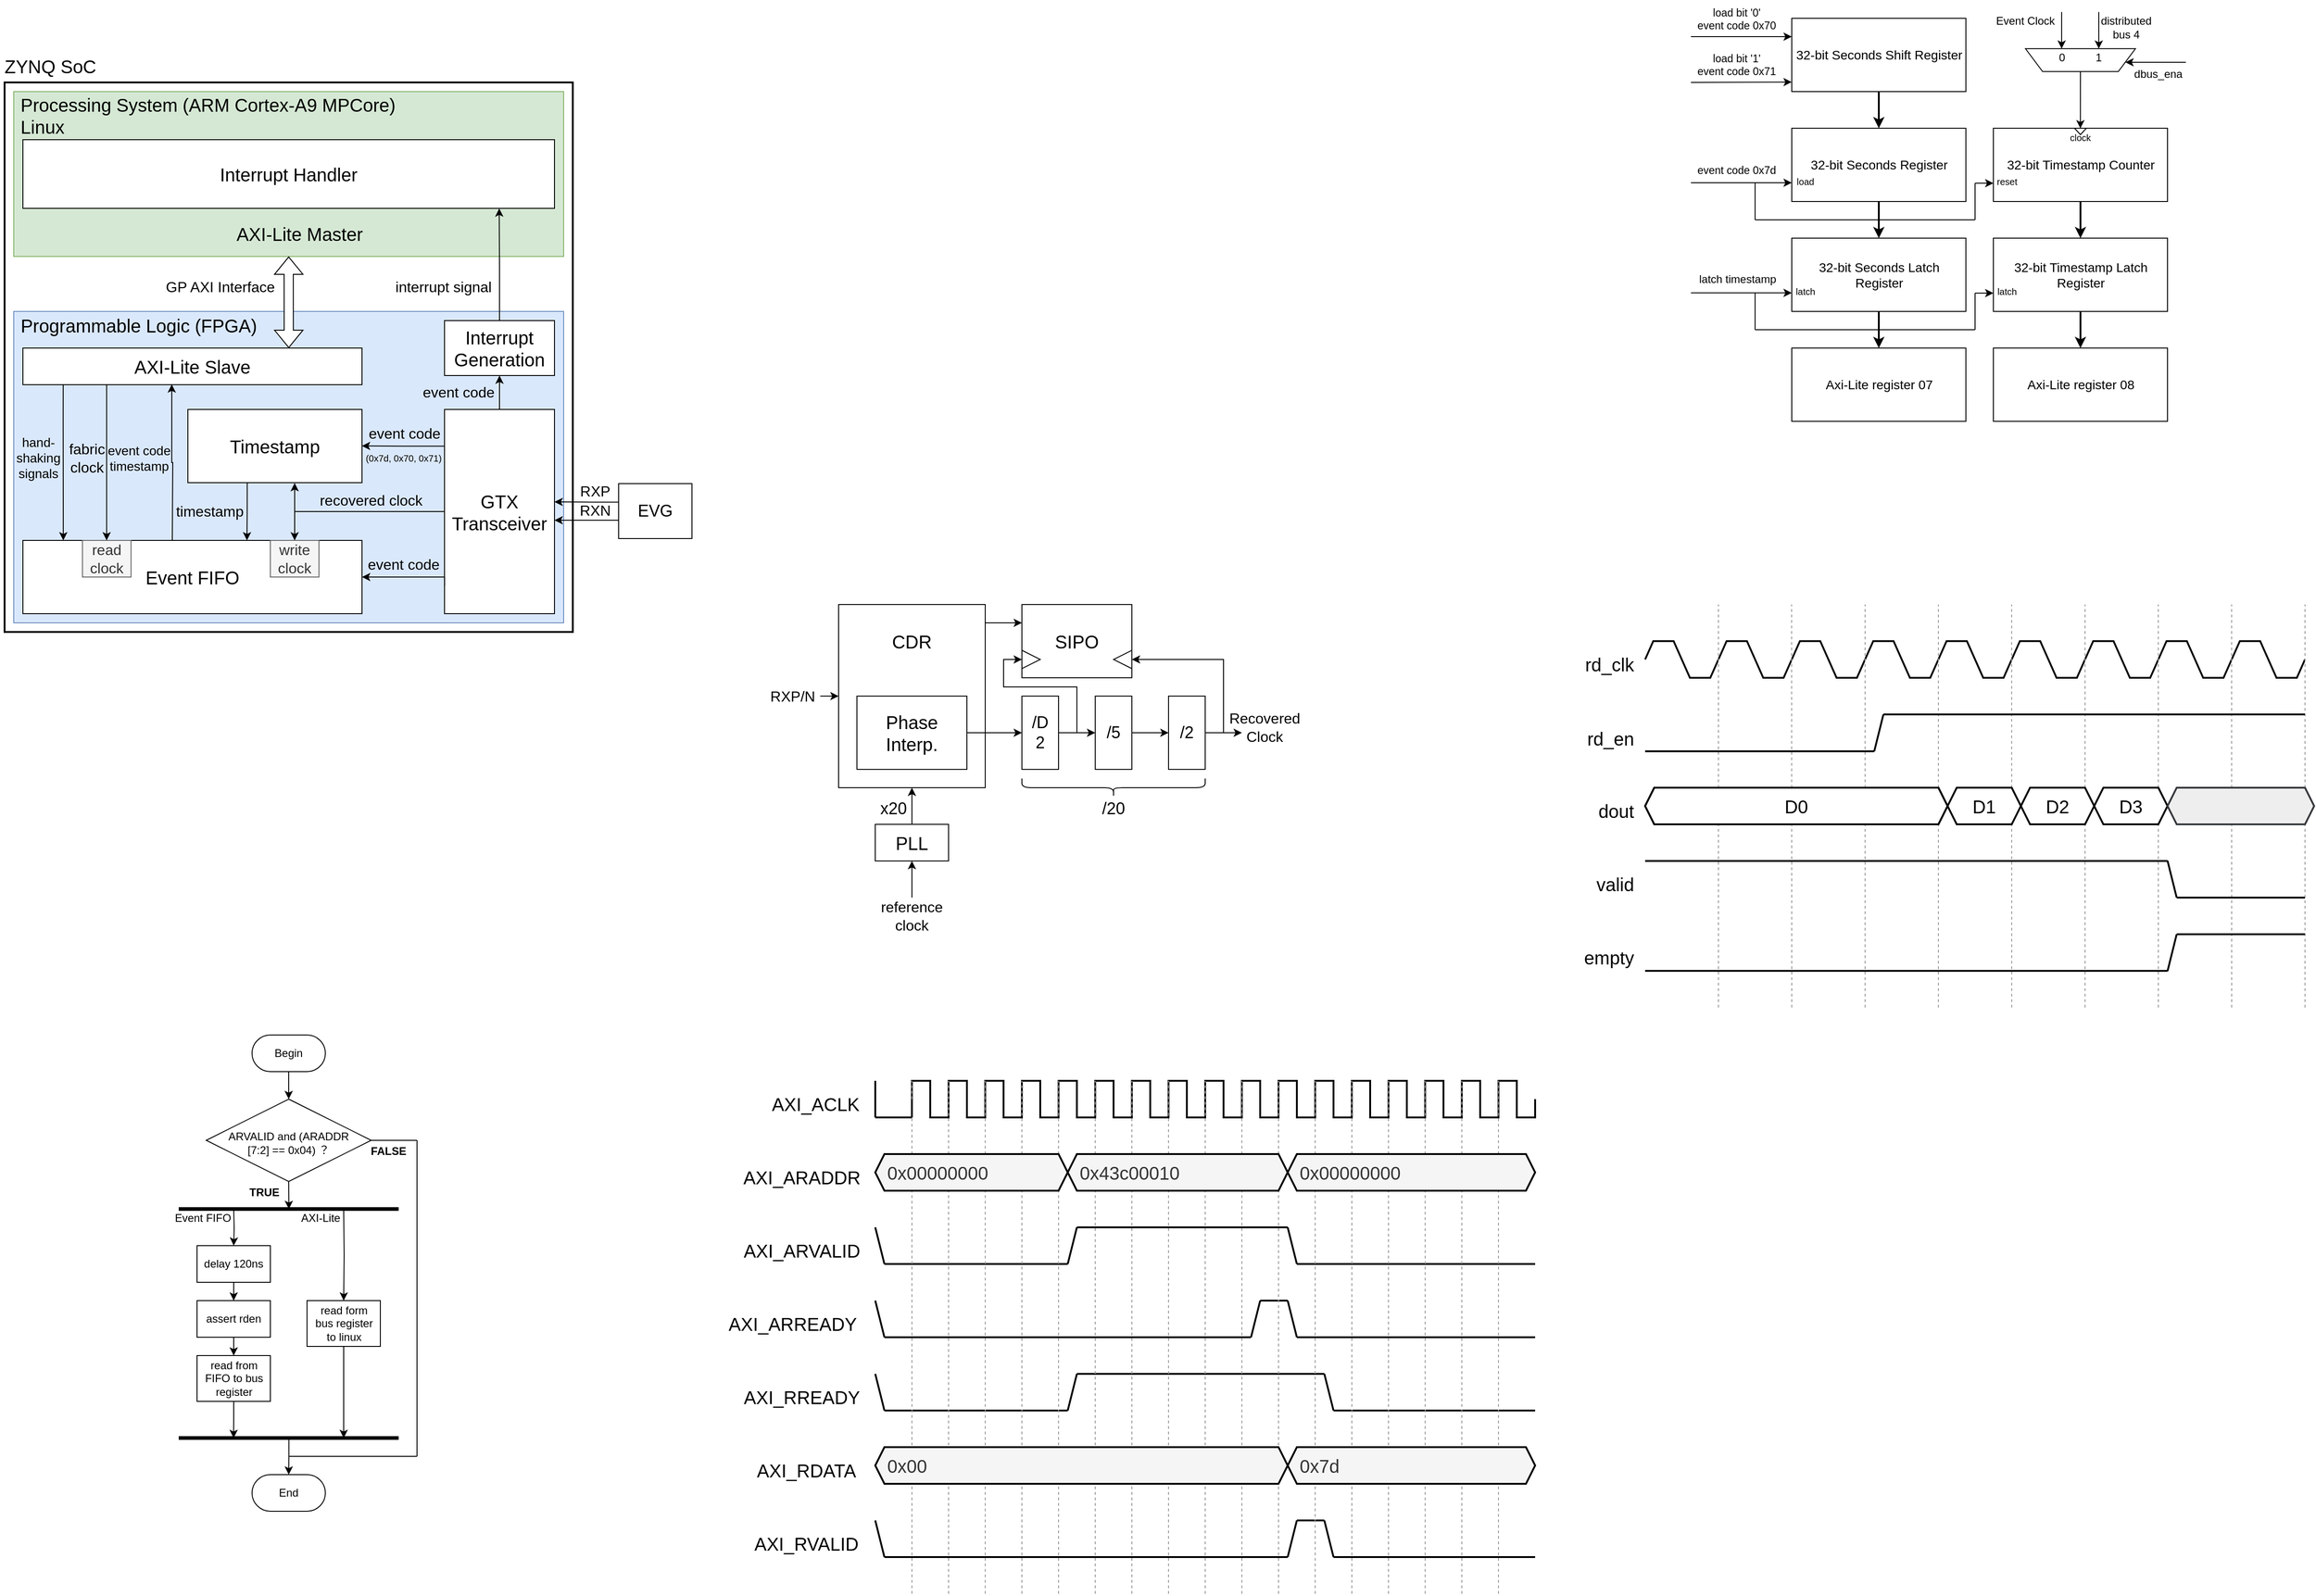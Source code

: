 <mxfile version="20.0.4" type="github">
  <diagram id="1goI3GVQZ4PJObYNkIat" name="Page-1">
    <mxGraphModel dx="944" dy="509" grid="1" gridSize="10" guides="1" tooltips="1" connect="1" arrows="1" fold="1" page="1" pageScale="1" pageWidth="1654" pageHeight="2336" math="0" shadow="0">
      <root>
        <mxCell id="0" />
        <mxCell id="1" parent="0" />
        <mxCell id="6_cSUB1AkO9mFOaKOOmG-398" value="&lt;font style=&quot;font-size: 12px;&quot;&gt;Event Clock&lt;/font&gt;" style="text;html=1;strokeColor=none;fillColor=none;align=center;verticalAlign=middle;whiteSpace=wrap;rounded=0;fontFamily=Helvetica;fontSize=10;" vertex="1" parent="1">
          <mxGeometry x="2255" y="313.13" width="80" height="20" as="geometry" />
        </mxCell>
        <mxCell id="6_cSUB1AkO9mFOaKOOmG-347" style="edgeStyle=orthogonalEdgeStyle;rounded=0;orthogonalLoop=1;jettySize=auto;html=1;exitX=0.5;exitY=1;exitDx=0;exitDy=0;fontFamily=Helvetica;fontSize=10;endSize=6;strokeColor=#000000;strokeWidth=1;fillColor=default;" edge="1" parent="1" source="6_cSUB1AkO9mFOaKOOmG-323">
          <mxGeometry relative="1" as="geometry">
            <mxPoint x="400.2" y="1620" as="targetPoint" />
          </mxGeometry>
        </mxCell>
        <mxCell id="6_cSUB1AkO9mFOaKOOmG-323" value="" style="rhombus;whiteSpace=wrap;html=1;fontFamily=Helvetica;fontSize=20;strokeColor=#000000;strokeWidth=1;" vertex="1" parent="1">
          <mxGeometry x="310" y="1500" width="180" height="90" as="geometry" />
        </mxCell>
        <mxCell id="54l_NUsAsuN3ZVsKalz9-125" value="&lt;font style=&quot;font-size: 20px;&quot;&gt;ZYNQ SoC&lt;/font&gt;" style="text;html=1;strokeColor=none;fillColor=none;align=center;verticalAlign=middle;whiteSpace=wrap;rounded=0;fontFamily=Helvetica;fontSize=14;" parent="1" vertex="1">
          <mxGeometry x="85" y="357" width="110" height="30" as="geometry" />
        </mxCell>
        <mxCell id="54l_NUsAsuN3ZVsKalz9-126" value="" style="rounded=0;whiteSpace=wrap;html=1;fontFamily=Helvetica;fontSize=14;strokeWidth=2;" parent="1" vertex="1">
          <mxGeometry x="90" y="390" width="620" height="600" as="geometry" />
        </mxCell>
        <mxCell id="54l_NUsAsuN3ZVsKalz9-127" value="" style="rounded=0;whiteSpace=wrap;html=1;fontFamily=Helvetica;fontSize=14;strokeWidth=1;fillColor=#dae8fc;strokeColor=#6c8ebf;" parent="1" vertex="1">
          <mxGeometry x="100" y="640" width="600" height="340" as="geometry" />
        </mxCell>
        <mxCell id="54l_NUsAsuN3ZVsKalz9-128" value="" style="rounded=0;whiteSpace=wrap;html=1;fontFamily=Helvetica;fontSize=14;strokeWidth=1;fillColor=#d5e8d4;strokeColor=#82b366;" parent="1" vertex="1">
          <mxGeometry x="100" y="400" width="600" height="180" as="geometry" />
        </mxCell>
        <mxCell id="54l_NUsAsuN3ZVsKalz9-129" value="&lt;div style=&quot;font-size: 20px;&quot; align=&quot;left&quot;&gt;&lt;font style=&quot;font-size: 20px;&quot; face=&quot;Helvetica&quot;&gt;&lt;span class=&quot;markedContent&quot;&gt;&lt;span dir=&quot;ltr&quot; role=&quot;presentation&quot; style=&quot;left: 199.08px; top: 343.458px; transform: scaleX(0.968);&quot;&gt;&amp;nbsp;Processing System (&lt;/span&gt;&lt;/span&gt;&lt;font style=&quot;font-size: 20px;&quot;&gt;&lt;font style=&quot;font-size: 20px;&quot;&gt;&lt;font style=&quot;font-size: 20px;&quot;&gt;&lt;span style=&quot;&quot; class=&quot;markedContent&quot;&gt;&lt;span style=&quot;left: 1054.58px; top: 286.237px; transform: scaleX(0.93);&quot; dir=&quot;ltr&quot;&gt;ARM Cortex-A9 MPCore)&lt;/span&gt;&lt;/span&gt;&lt;/font&gt;&lt;/font&gt;&lt;/font&gt;&lt;br&gt;&lt;/font&gt;&lt;/div&gt;&lt;div style=&quot;font-size: 20px;&quot; align=&quot;left&quot;&gt;&lt;font style=&quot;font-size: 20px;&quot;&gt;&amp;nbsp;Linux&lt;br&gt;&lt;/font&gt;&lt;/div&gt;" style="text;html=1;strokeColor=none;fillColor=none;align=left;verticalAlign=middle;whiteSpace=wrap;rounded=0;fontFamily=Helvetica;fontSize=14;" parent="1" vertex="1">
          <mxGeometry x="100" y="400" width="430" height="52.5" as="geometry" />
        </mxCell>
        <mxCell id="6_cSUB1AkO9mFOaKOOmG-74" style="edgeStyle=orthogonalEdgeStyle;rounded=0;orthogonalLoop=1;jettySize=auto;html=1;exitX=0.5;exitY=0;exitDx=0;exitDy=0;entryX=0.5;entryY=1;entryDx=0;entryDy=0;fontFamily=Helvetica;fontSize=16;fillColor=default;" edge="1" parent="1" source="54l_NUsAsuN3ZVsKalz9-131" target="6_cSUB1AkO9mFOaKOOmG-73">
          <mxGeometry relative="1" as="geometry" />
        </mxCell>
        <mxCell id="54l_NUsAsuN3ZVsKalz9-131" value="&lt;div style=&quot;font-size: 20px;&quot;&gt;&lt;font style=&quot;font-size: 20px;&quot;&gt;GTX&lt;/font&gt;&lt;/div&gt;&lt;div style=&quot;font-size: 20px;&quot;&gt;&lt;font style=&quot;font-size: 20px;&quot;&gt;Transceiver&lt;/font&gt;&lt;/div&gt;" style="rounded=0;whiteSpace=wrap;html=1;fontFamily=Helvetica;fontSize=14;strokeWidth=1;" parent="1" vertex="1">
          <mxGeometry x="570" y="747" width="120" height="223" as="geometry" />
        </mxCell>
        <mxCell id="6_cSUB1AkO9mFOaKOOmG-21" style="edgeStyle=orthogonalEdgeStyle;rounded=0;orthogonalLoop=1;jettySize=auto;html=1;exitX=0.001;exitY=0.863;exitDx=0;exitDy=0;entryX=1;entryY=0.5;entryDx=0;entryDy=0;exitPerimeter=0;" edge="1" parent="1" source="54l_NUsAsuN3ZVsKalz9-131" target="54l_NUsAsuN3ZVsKalz9-132">
          <mxGeometry relative="1" as="geometry">
            <Array as="points">
              <mxPoint x="570" y="930" />
            </Array>
          </mxGeometry>
        </mxCell>
        <mxCell id="6_cSUB1AkO9mFOaKOOmG-38" style="edgeStyle=orthogonalEdgeStyle;rounded=0;orthogonalLoop=1;jettySize=auto;html=1;exitX=0.246;exitY=1.004;exitDx=0;exitDy=0;entryX=0.612;entryY=0;entryDx=0;entryDy=0;fontFamily=Helvetica;fontSize=12;exitPerimeter=0;entryPerimeter=0;" edge="1" parent="1">
          <mxGeometry relative="1" as="geometry">
            <mxPoint x="354.74" y="827.32" as="sourcePoint" />
            <mxPoint x="354.44" y="890" as="targetPoint" />
            <Array as="points">
              <mxPoint x="355" y="859" />
              <mxPoint x="354" y="859" />
            </Array>
          </mxGeometry>
        </mxCell>
        <mxCell id="54l_NUsAsuN3ZVsKalz9-132" value="&lt;font style=&quot;font-size: 20px;&quot;&gt;Event FIFO&lt;/font&gt;" style="rounded=0;whiteSpace=wrap;html=1;fontFamily=Helvetica;fontSize=14;strokeWidth=1;" parent="1" vertex="1">
          <mxGeometry x="110" y="890" width="370" height="80" as="geometry" />
        </mxCell>
        <mxCell id="54l_NUsAsuN3ZVsKalz9-133" value="&lt;font style=&quot;font-size: 20px;&quot; face=&quot;Helvetica&quot;&gt;AXI-Lite Slave&lt;/font&gt;" style="rounded=0;whiteSpace=wrap;html=1;fontFamily=Helvetica;fontSize=14;strokeWidth=1;" parent="1" vertex="1">
          <mxGeometry x="110" y="680" width="370" height="40" as="geometry" />
        </mxCell>
        <mxCell id="54l_NUsAsuN3ZVsKalz9-135" value="&lt;div style=&quot;font-size: 20px;&quot; align=&quot;left&quot;&gt;&lt;p&gt;&lt;font style=&quot;font-size: 20px;&quot; face=&quot;Helvetica&quot;&gt;&amp;nbsp;&lt;font style=&quot;font-size: 20px;&quot;&gt;&lt;span class=&quot;markedContent&quot;&gt;&lt;span dir=&quot;ltr&quot; role=&quot;presentation&quot; style=&quot;left: 472.269px; top: 707.572px; transform: scaleX(0.924);&quot;&gt;Programmable Logic&lt;/span&gt;&lt;/span&gt;&lt;/font&gt; (FPGA)&lt;/font&gt;&lt;/p&gt;&lt;/div&gt;" style="text;html=1;strokeColor=none;fillColor=none;align=left;verticalAlign=middle;whiteSpace=wrap;rounded=0;fontFamily=Helvetica;fontSize=14;" parent="1" vertex="1">
          <mxGeometry x="100" y="640" width="280" height="30" as="geometry" />
        </mxCell>
        <mxCell id="6_cSUB1AkO9mFOaKOOmG-10" value="" style="edgeStyle=orthogonalEdgeStyle;rounded=0;orthogonalLoop=1;jettySize=auto;html=1;" edge="1" parent="1">
          <mxGeometry relative="1" as="geometry">
            <mxPoint x="760" y="868" as="sourcePoint" />
            <mxPoint x="690" y="868" as="targetPoint" />
            <Array as="points">
              <mxPoint x="730" y="868" />
              <mxPoint x="730" y="868" />
            </Array>
          </mxGeometry>
        </mxCell>
        <mxCell id="6_cSUB1AkO9mFOaKOOmG-12" value="RXN" style="edgeLabel;html=1;align=center;verticalAlign=middle;resizable=0;points=[];fontSize=16;" vertex="1" connectable="0" parent="6_cSUB1AkO9mFOaKOOmG-10">
          <mxGeometry x="-0.125" y="1" relative="1" as="geometry">
            <mxPoint x="4" y="-12" as="offset" />
          </mxGeometry>
        </mxCell>
        <mxCell id="6_cSUB1AkO9mFOaKOOmG-13" value="" style="edgeStyle=orthogonalEdgeStyle;rounded=0;orthogonalLoop=1;jettySize=auto;html=1;" edge="1" parent="1">
          <mxGeometry relative="1" as="geometry">
            <mxPoint x="760" y="848.24" as="sourcePoint" />
            <mxPoint x="690" y="848" as="targetPoint" />
            <Array as="points">
              <mxPoint x="730" y="848" />
              <mxPoint x="730" y="848" />
            </Array>
          </mxGeometry>
        </mxCell>
        <mxCell id="6_cSUB1AkO9mFOaKOOmG-14" value="RXP" style="edgeLabel;html=1;align=center;verticalAlign=middle;resizable=0;points=[];fontSize=16;" vertex="1" connectable="0" parent="6_cSUB1AkO9mFOaKOOmG-13">
          <mxGeometry x="-0.125" y="1" relative="1" as="geometry">
            <mxPoint x="4" y="-13" as="offset" />
          </mxGeometry>
        </mxCell>
        <mxCell id="6_cSUB1AkO9mFOaKOOmG-15" value="&lt;font style=&quot;font-size: 18px;&quot;&gt;EVG&lt;/font&gt;" style="rounded=0;whiteSpace=wrap;html=1;" vertex="1" parent="1">
          <mxGeometry x="760" y="828" width="80" height="60" as="geometry" />
        </mxCell>
        <mxCell id="6_cSUB1AkO9mFOaKOOmG-20" value="&lt;font style=&quot;font-size: 16px;&quot;&gt;recovered clock&lt;/font&gt;" style="text;html=1;strokeColor=none;fillColor=none;align=center;verticalAlign=middle;whiteSpace=wrap;rounded=0;" vertex="1" parent="1">
          <mxGeometry x="430" y="836" width="120" height="20" as="geometry" />
        </mxCell>
        <mxCell id="6_cSUB1AkO9mFOaKOOmG-22" value="&lt;font style=&quot;font-size: 16px;&quot;&gt;event code&lt;/font&gt;" style="text;html=1;strokeColor=none;fillColor=none;align=center;verticalAlign=middle;whiteSpace=wrap;rounded=0;" vertex="1" parent="1">
          <mxGeometry x="481.5" y="906" width="87" height="20" as="geometry" />
        </mxCell>
        <mxCell id="6_cSUB1AkO9mFOaKOOmG-81" style="edgeStyle=orthogonalEdgeStyle;rounded=0;orthogonalLoop=1;jettySize=auto;html=1;fontFamily=Helvetica;fontSize=16;fillColor=default;entryX=0.5;entryY=0;entryDx=0;entryDy=0;" edge="1" parent="1" source="54l_NUsAsuN3ZVsKalz9-131" target="6_cSUB1AkO9mFOaKOOmG-23">
          <mxGeometry relative="1" as="geometry" />
        </mxCell>
        <mxCell id="6_cSUB1AkO9mFOaKOOmG-23" value="&lt;div style=&quot;font-size: 16px;&quot;&gt;&lt;font style=&quot;font-size: 16px;&quot;&gt;write&lt;/font&gt;&lt;/div&gt;&lt;div style=&quot;font-size: 16px;&quot;&gt;&lt;font style=&quot;font-size: 16px;&quot;&gt;clock&lt;br&gt;&lt;/font&gt;&lt;/div&gt;" style="rounded=0;whiteSpace=wrap;html=1;fillColor=#f5f5f5;strokeColor=#666666;fontColor=#333333;" vertex="1" parent="1">
          <mxGeometry x="380" y="890" width="53" height="40" as="geometry" />
        </mxCell>
        <mxCell id="6_cSUB1AkO9mFOaKOOmG-24" value="&lt;div style=&quot;font-size: 16px;&quot;&gt;&lt;font style=&quot;font-size: 16px;&quot;&gt;read&lt;/font&gt;&lt;/div&gt;&lt;div style=&quot;font-size: 16px;&quot;&gt;&lt;font style=&quot;font-size: 16px;&quot;&gt;clock&lt;br&gt;&lt;/font&gt;&lt;/div&gt;" style="rounded=0;whiteSpace=wrap;html=1;fillColor=#f5f5f5;fontColor=#333333;strokeColor=#666666;" vertex="1" parent="1">
          <mxGeometry x="175" y="890" width="53" height="40" as="geometry" />
        </mxCell>
        <mxCell id="6_cSUB1AkO9mFOaKOOmG-27" value="&lt;div style=&quot;font-size: 16px;&quot;&gt;&lt;font style=&quot;font-size: 16px;&quot;&gt;fabric&lt;/font&gt;&lt;/div&gt;&lt;div style=&quot;font-size: 16px;&quot;&gt;&lt;font style=&quot;font-size: 16px;&quot;&gt;clock&lt;/font&gt;&lt;/div&gt;" style="text;html=1;strokeColor=none;fillColor=none;align=center;verticalAlign=middle;whiteSpace=wrap;rounded=0;" vertex="1" parent="1">
          <mxGeometry x="159" y="780" width="42" height="40" as="geometry" />
        </mxCell>
        <mxCell id="6_cSUB1AkO9mFOaKOOmG-29" value="&lt;font style=&quot;font-size: 20px;&quot;&gt;Timestamp &lt;/font&gt;" style="rounded=0;whiteSpace=wrap;html=1;" vertex="1" parent="1">
          <mxGeometry x="290" y="747" width="190" height="80" as="geometry" />
        </mxCell>
        <mxCell id="6_cSUB1AkO9mFOaKOOmG-37" value="&lt;font style=&quot;font-size: 16px;&quot;&gt;timestamp&lt;/font&gt;" style="text;html=1;strokeColor=none;fillColor=none;align=center;verticalAlign=middle;whiteSpace=wrap;rounded=0;fontFamily=Helvetica;fontSize=16;" vertex="1" parent="1">
          <mxGeometry x="274" y="848" width="80" height="20" as="geometry" />
        </mxCell>
        <mxCell id="6_cSUB1AkO9mFOaKOOmG-49" style="edgeStyle=orthogonalEdgeStyle;rounded=0;orthogonalLoop=1;jettySize=auto;html=1;exitX=0.001;exitY=0.863;exitDx=0;exitDy=0;entryX=1;entryY=0.5;entryDx=0;entryDy=0;exitPerimeter=0;" edge="1" parent="1">
          <mxGeometry relative="1" as="geometry">
            <mxPoint x="570" y="787.12" as="sourcePoint" />
            <mxPoint x="479.88" y="786.85" as="targetPoint" />
            <Array as="points">
              <mxPoint x="524.88" y="786.85" />
              <mxPoint x="479.88" y="786.85" />
            </Array>
          </mxGeometry>
        </mxCell>
        <mxCell id="6_cSUB1AkO9mFOaKOOmG-52" value="&lt;font style=&quot;font-size: 16px;&quot;&gt;event code&lt;/font&gt;" style="text;html=1;strokeColor=none;fillColor=none;align=center;verticalAlign=middle;whiteSpace=wrap;rounded=0;" vertex="1" parent="1">
          <mxGeometry x="483" y="763" width="87" height="20" as="geometry" />
        </mxCell>
        <mxCell id="6_cSUB1AkO9mFOaKOOmG-53" value="(0x7d, 0x70, 0x71)" style="text;html=1;strokeColor=none;fillColor=none;align=center;verticalAlign=middle;whiteSpace=wrap;rounded=0;fontFamily=Helvetica;fontSize=10;" vertex="1" parent="1">
          <mxGeometry x="481.5" y="790" width="86.5" height="20" as="geometry" />
        </mxCell>
        <mxCell id="6_cSUB1AkO9mFOaKOOmG-57" style="edgeStyle=orthogonalEdgeStyle;rounded=0;orthogonalLoop=1;jettySize=auto;html=1;exitX=0.215;exitY=0.997;exitDx=0;exitDy=0;entryX=0.5;entryY=0;entryDx=0;entryDy=0;exitPerimeter=0;" edge="1" parent="1">
          <mxGeometry relative="1" as="geometry">
            <mxPoint x="153.95" y="719.88" as="sourcePoint" />
            <mxPoint x="154.06" y="890" as="targetPoint" />
            <Array as="points">
              <mxPoint x="154" y="760" />
              <mxPoint x="154" y="760" />
            </Array>
          </mxGeometry>
        </mxCell>
        <mxCell id="6_cSUB1AkO9mFOaKOOmG-60" value="&lt;div style=&quot;font-size: 14px;&quot;&gt;&lt;font style=&quot;font-size: 14px;&quot;&gt;hand-shaking&lt;/font&gt;&lt;/div&gt;&lt;div style=&quot;font-size: 14px;&quot;&gt;&lt;font style=&quot;font-size: 14px;&quot;&gt;signals&lt;br style=&quot;font-size: 14px;&quot;&gt;&lt;/font&gt;&lt;/div&gt;" style="text;html=1;strokeColor=none;fillColor=none;align=center;verticalAlign=middle;whiteSpace=wrap;rounded=0;fontFamily=Helvetica;fontSize=14;" vertex="1" parent="1">
          <mxGeometry x="97" y="770" width="60" height="60" as="geometry" />
        </mxCell>
        <mxCell id="6_cSUB1AkO9mFOaKOOmG-62" value="&lt;font style=&quot;font-size: 20px;&quot;&gt;&lt;span class=&quot;op_dict3_font24 op_dict3_marginRight c-gap-right&quot;&gt;Interrupt Handler&lt;/span&gt;&lt;/font&gt;" style="rounded=0;whiteSpace=wrap;html=1;fontFamily=Helvetica;fontSize=9;" vertex="1" parent="1">
          <mxGeometry x="110" y="452.5" width="580" height="75" as="geometry" />
        </mxCell>
        <mxCell id="6_cSUB1AkO9mFOaKOOmG-63" value="&lt;font style=&quot;font-size: 20px;&quot;&gt;AXI-Lite Master&lt;/font&gt;" style="text;html=1;strokeColor=none;fillColor=none;align=center;verticalAlign=middle;whiteSpace=wrap;rounded=0;fontFamily=Helvetica;fontSize=9;" vertex="1" parent="1">
          <mxGeometry x="332.5" y="540" width="157.5" height="30" as="geometry" />
        </mxCell>
        <mxCell id="6_cSUB1AkO9mFOaKOOmG-64" value="" style="shape=flexArrow;endArrow=classic;startArrow=classic;html=1;rounded=0;fontFamily=Helvetica;fontSize=14;entryX=0.5;entryY=1;entryDx=0;entryDy=0;fillColor=default;exitX=0.784;exitY=0;exitDx=0;exitDy=0;exitPerimeter=0;" edge="1" parent="1" source="54l_NUsAsuN3ZVsKalz9-133" target="54l_NUsAsuN3ZVsKalz9-128">
          <mxGeometry width="100" height="100" relative="1" as="geometry">
            <mxPoint x="330" y="630" as="sourcePoint" />
            <mxPoint x="430" y="530" as="targetPoint" />
          </mxGeometry>
        </mxCell>
        <mxCell id="6_cSUB1AkO9mFOaKOOmG-72" value="" style="endArrow=classic;html=1;rounded=0;fontFamily=Helvetica;fontSize=16;fillColor=default;exitX=0;exitY=0;exitDx=0;exitDy=0;entryX=0;entryY=1;entryDx=0;entryDy=0;" edge="1" parent="1">
          <mxGeometry width="50" height="50" relative="1" as="geometry">
            <mxPoint x="201.35" y="720" as="sourcePoint" />
            <mxPoint x="201.35" y="890" as="targetPoint" />
          </mxGeometry>
        </mxCell>
        <mxCell id="6_cSUB1AkO9mFOaKOOmG-95" style="edgeStyle=orthogonalEdgeStyle;rounded=0;orthogonalLoop=1;jettySize=auto;html=1;exitX=0.5;exitY=0;exitDx=0;exitDy=0;entryX=0.896;entryY=1.001;entryDx=0;entryDy=0;entryPerimeter=0;fontFamily=Helvetica;fontSize=16;fillColor=default;" edge="1" parent="1" source="6_cSUB1AkO9mFOaKOOmG-73" target="6_cSUB1AkO9mFOaKOOmG-62">
          <mxGeometry relative="1" as="geometry" />
        </mxCell>
        <mxCell id="6_cSUB1AkO9mFOaKOOmG-73" value="&lt;div style=&quot;font-size: 20px;&quot;&gt;&lt;font style=&quot;font-size: 20px;&quot;&gt;Interrupt&lt;/font&gt;&lt;/div&gt;&lt;div style=&quot;font-size: 20px;&quot;&gt;&lt;font style=&quot;font-size: 20px;&quot;&gt;Generation&lt;br&gt;&lt;/font&gt;&lt;/div&gt;" style="rounded=0;whiteSpace=wrap;html=1;fontFamily=Helvetica;fontSize=16;" vertex="1" parent="1">
          <mxGeometry x="570" y="650" width="120" height="60" as="geometry" />
        </mxCell>
        <mxCell id="6_cSUB1AkO9mFOaKOOmG-75" value="&lt;font style=&quot;font-size: 16px;&quot;&gt;event code&lt;/font&gt;" style="text;html=1;strokeColor=none;fillColor=none;align=center;verticalAlign=middle;whiteSpace=wrap;rounded=0;" vertex="1" parent="1">
          <mxGeometry x="542" y="718" width="87" height="20" as="geometry" />
        </mxCell>
        <mxCell id="6_cSUB1AkO9mFOaKOOmG-80" value="&lt;font style=&quot;font-size: 16px;&quot;&gt;interrupt signal&lt;/font&gt;" style="text;html=1;strokeColor=none;fillColor=none;align=center;verticalAlign=middle;whiteSpace=wrap;rounded=0;" vertex="1" parent="1">
          <mxGeometry x="510" y="598" width="118" height="30" as="geometry" />
        </mxCell>
        <mxCell id="6_cSUB1AkO9mFOaKOOmG-83" value="" style="endArrow=classic;html=1;rounded=0;fontFamily=Helvetica;fontSize=16;fillColor=default;exitX=0.696;exitY=-0.007;exitDx=0;exitDy=0;exitPerimeter=0;entryX=0.408;entryY=1.005;entryDx=0;entryDy=0;entryPerimeter=0;" edge="1" parent="1">
          <mxGeometry width="50" height="50" relative="1" as="geometry">
            <mxPoint x="406.52" y="889.44" as="sourcePoint" />
            <mxPoint x="406.52" y="827.4" as="targetPoint" />
          </mxGeometry>
        </mxCell>
        <mxCell id="6_cSUB1AkO9mFOaKOOmG-90" style="edgeStyle=orthogonalEdgeStyle;rounded=0;orthogonalLoop=1;jettySize=auto;html=1;exitX=0.5;exitY=0;exitDx=0;exitDy=0;entryX=0.439;entryY=0.992;entryDx=0;entryDy=0;entryPerimeter=0;fontFamily=Helvetica;fontSize=14;fillColor=default;" edge="1" parent="1" target="54l_NUsAsuN3ZVsKalz9-133">
          <mxGeometry relative="1" as="geometry">
            <mxPoint x="273" y="890" as="sourcePoint" />
          </mxGeometry>
        </mxCell>
        <mxCell id="6_cSUB1AkO9mFOaKOOmG-89" value="&lt;div style=&quot;font-size: 14px;&quot;&gt;&lt;font style=&quot;font-size: 14px;&quot;&gt;event code&lt;/font&gt;&lt;/div&gt;&lt;div style=&quot;font-size: 14px;&quot;&gt;&lt;font style=&quot;font-size: 14px;&quot;&gt;timestamp&lt;br style=&quot;font-size: 14px;&quot;&gt;&lt;/font&gt;&lt;/div&gt;" style="text;html=1;strokeColor=none;fillColor=none;align=center;verticalAlign=middle;whiteSpace=wrap;rounded=0;fontFamily=Helvetica;fontSize=14;" vertex="1" parent="1">
          <mxGeometry x="201" y="767.5" width="72" height="65" as="geometry" />
        </mxCell>
        <mxCell id="6_cSUB1AkO9mFOaKOOmG-92" value="&lt;font style=&quot;font-size: 16px;&quot;&gt;GP AXI Interface&lt;/font&gt;" style="text;html=1;strokeColor=none;fillColor=none;align=center;verticalAlign=middle;whiteSpace=wrap;rounded=0;" vertex="1" parent="1">
          <mxGeometry x="260" y="598" width="131" height="30" as="geometry" />
        </mxCell>
        <mxCell id="6_cSUB1AkO9mFOaKOOmG-100" value="" style="rounded=0;whiteSpace=wrap;html=1;fontFamily=Helvetica;fontSize=16;" vertex="1" parent="1">
          <mxGeometry x="1000" y="960" width="160" height="200" as="geometry" />
        </mxCell>
        <mxCell id="6_cSUB1AkO9mFOaKOOmG-102" value="" style="endArrow=classic;html=1;rounded=0;fontFamily=Helvetica;fontSize=16;fillColor=default;entryX=0;entryY=0.5;entryDx=0;entryDy=0;" edge="1" parent="1" target="6_cSUB1AkO9mFOaKOOmG-100">
          <mxGeometry width="50" height="50" relative="1" as="geometry">
            <mxPoint x="980" y="1060" as="sourcePoint" />
            <mxPoint x="1210" y="950" as="targetPoint" />
          </mxGeometry>
        </mxCell>
        <mxCell id="6_cSUB1AkO9mFOaKOOmG-103" value="RXP/N" style="text;html=1;strokeColor=none;fillColor=none;align=center;verticalAlign=middle;whiteSpace=wrap;rounded=0;fontFamily=Helvetica;fontSize=16;" vertex="1" parent="1">
          <mxGeometry x="920" y="1045" width="60" height="30" as="geometry" />
        </mxCell>
        <mxCell id="6_cSUB1AkO9mFOaKOOmG-109" style="edgeStyle=orthogonalEdgeStyle;rounded=0;orthogonalLoop=1;jettySize=auto;html=1;exitX=0.5;exitY=0;exitDx=0;exitDy=0;entryX=0.5;entryY=1;entryDx=0;entryDy=0;fontFamily=Helvetica;fontSize=16;fillColor=default;" edge="1" parent="1" source="6_cSUB1AkO9mFOaKOOmG-106" target="6_cSUB1AkO9mFOaKOOmG-100">
          <mxGeometry relative="1" as="geometry" />
        </mxCell>
        <mxCell id="6_cSUB1AkO9mFOaKOOmG-106" value="" style="rounded=0;whiteSpace=wrap;html=1;fontFamily=Helvetica;fontSize=16;" vertex="1" parent="1">
          <mxGeometry x="1040" y="1200" width="80" height="40" as="geometry" />
        </mxCell>
        <mxCell id="6_cSUB1AkO9mFOaKOOmG-105" value="&lt;font style=&quot;font-size: 20px;&quot;&gt;PLL&lt;/font&gt;" style="text;html=1;strokeColor=none;fillColor=none;align=center;verticalAlign=middle;whiteSpace=wrap;rounded=0;fontFamily=Helvetica;fontSize=16;" vertex="1" parent="1">
          <mxGeometry x="1060" y="1210" width="40" height="20" as="geometry" />
        </mxCell>
        <mxCell id="6_cSUB1AkO9mFOaKOOmG-107" value="" style="endArrow=classic;html=1;rounded=0;fontFamily=Helvetica;fontSize=16;fillColor=default;" edge="1" parent="1">
          <mxGeometry width="50" height="50" relative="1" as="geometry">
            <mxPoint x="1080" y="1280" as="sourcePoint" />
            <mxPoint x="1080" y="1240" as="targetPoint" />
          </mxGeometry>
        </mxCell>
        <mxCell id="6_cSUB1AkO9mFOaKOOmG-108" value="&lt;div&gt;reference&lt;/div&gt;&lt;div&gt;clock&lt;br&gt;&lt;/div&gt;" style="text;html=1;strokeColor=none;fillColor=none;align=center;verticalAlign=middle;whiteSpace=wrap;rounded=0;fontFamily=Helvetica;fontSize=16;" vertex="1" parent="1">
          <mxGeometry x="1045" y="1280" width="70" height="40" as="geometry" />
        </mxCell>
        <mxCell id="6_cSUB1AkO9mFOaKOOmG-110" value="" style="rounded=0;whiteSpace=wrap;html=1;fontFamily=Helvetica;fontSize=16;" vertex="1" parent="1">
          <mxGeometry x="1020" y="1060" width="120" height="80" as="geometry" />
        </mxCell>
        <mxCell id="6_cSUB1AkO9mFOaKOOmG-111" value="&lt;font style=&quot;font-size: 20px;&quot; face=&quot;Helvetica&quot;&gt;&lt;span class=&quot;markedContent&quot; style=&quot;&quot;&gt;&lt;span class=&quot;markedContent&quot; style=&quot;&quot;&gt;&lt;span dir=&quot;ltr&quot; role=&quot;presentation&quot; style=&quot;left: 306.765px; top: 526.955px; transform: scaleX(0.987);&quot;&gt;Ph&lt;/span&gt;&lt;span dir=&quot;ltr&quot; role=&quot;presentation&quot; style=&quot;left: 321.318px; top: 526.955px; transform: scaleX(1.032);&quot;&gt;as&lt;/span&gt;&lt;span dir=&quot;ltr&quot; role=&quot;presentation&quot; style=&quot;left: 333.886px; top: 526.955px;&quot;&gt;e&lt;/span&gt;&lt;br role=&quot;presentation&quot; style=&quot;&quot;&gt;&lt;span dir=&quot;ltr&quot; role=&quot;presentation&quot; style=&quot;left: 307.152px; top: 541.355px; transform: scaleX(0.904);&quot;&gt;Interp.&lt;/span&gt;&lt;/span&gt;&lt;/span&gt;&lt;/font&gt;" style="text;html=1;strokeColor=none;fillColor=none;align=center;verticalAlign=middle;whiteSpace=wrap;rounded=0;fontFamily=Helvetica;fontSize=16;" vertex="1" parent="1">
          <mxGeometry x="1045" y="1073.75" width="70" height="52.5" as="geometry" />
        </mxCell>
        <mxCell id="6_cSUB1AkO9mFOaKOOmG-112" value="&lt;font style=&quot;font-size: 20px;&quot;&gt;CDR&lt;/font&gt;" style="text;html=1;strokeColor=none;fillColor=none;align=center;verticalAlign=middle;whiteSpace=wrap;rounded=0;fontFamily=Helvetica;fontSize=16;" vertex="1" parent="1">
          <mxGeometry x="1050" y="985" width="60" height="30" as="geometry" />
        </mxCell>
        <mxCell id="6_cSUB1AkO9mFOaKOOmG-115" style="edgeStyle=orthogonalEdgeStyle;rounded=0;orthogonalLoop=1;jettySize=auto;html=1;exitX=1;exitY=0.1;exitDx=0;exitDy=0;entryX=0;entryY=0.25;entryDx=0;entryDy=0;fontFamily=Helvetica;fontSize=16;fillColor=default;exitPerimeter=0;" edge="1" parent="1" source="6_cSUB1AkO9mFOaKOOmG-100" target="6_cSUB1AkO9mFOaKOOmG-113">
          <mxGeometry relative="1" as="geometry" />
        </mxCell>
        <mxCell id="6_cSUB1AkO9mFOaKOOmG-113" value="&lt;font style=&quot;font-size: 20px;&quot; face=&quot;Helvetica&quot;&gt;SIPO&lt;/font&gt;" style="rounded=0;whiteSpace=wrap;html=1;fontFamily=Helvetica;fontSize=16;" vertex="1" parent="1">
          <mxGeometry x="1200" y="960" width="120" height="80" as="geometry" />
        </mxCell>
        <mxCell id="6_cSUB1AkO9mFOaKOOmG-126" style="edgeStyle=orthogonalEdgeStyle;rounded=0;orthogonalLoop=1;jettySize=auto;html=1;exitX=1;exitY=0.5;exitDx=0;exitDy=0;entryX=0;entryY=0.5;entryDx=0;entryDy=0;fontFamily=Helvetica;fontSize=16;fillColor=default;" edge="1" parent="1" source="6_cSUB1AkO9mFOaKOOmG-110" target="6_cSUB1AkO9mFOaKOOmG-116">
          <mxGeometry relative="1" as="geometry" />
        </mxCell>
        <mxCell id="6_cSUB1AkO9mFOaKOOmG-128" style="edgeStyle=orthogonalEdgeStyle;rounded=0;orthogonalLoop=1;jettySize=auto;html=1;exitX=0;exitY=0.5;exitDx=0;exitDy=0;entryX=0;entryY=0.5;entryDx=0;entryDy=0;fontFamily=Helvetica;fontSize=16;fillColor=default;" edge="1" parent="1" source="6_cSUB1AkO9mFOaKOOmG-118" target="6_cSUB1AkO9mFOaKOOmG-130">
          <mxGeometry relative="1" as="geometry">
            <Array as="points">
              <mxPoint x="1260" y="1100" />
              <mxPoint x="1260" y="1050" />
              <mxPoint x="1180" y="1050" />
              <mxPoint x="1180" y="1020" />
            </Array>
          </mxGeometry>
        </mxCell>
        <mxCell id="6_cSUB1AkO9mFOaKOOmG-134" style="edgeStyle=orthogonalEdgeStyle;rounded=0;orthogonalLoop=1;jettySize=auto;html=1;exitX=1;exitY=0.5;exitDx=0;exitDy=0;entryX=0;entryY=0.5;entryDx=0;entryDy=0;fontFamily=Helvetica;fontSize=16;fillColor=default;" edge="1" parent="1" source="6_cSUB1AkO9mFOaKOOmG-116" target="6_cSUB1AkO9mFOaKOOmG-118">
          <mxGeometry relative="1" as="geometry" />
        </mxCell>
        <mxCell id="6_cSUB1AkO9mFOaKOOmG-116" value="" style="rounded=0;whiteSpace=wrap;html=1;fontFamily=Helvetica;fontSize=16;" vertex="1" parent="1">
          <mxGeometry x="1200" y="1060" width="40" height="80" as="geometry" />
        </mxCell>
        <mxCell id="6_cSUB1AkO9mFOaKOOmG-117" value="&lt;div style=&quot;font-size: 18px;&quot;&gt;&lt;font style=&quot;font-size: 18px;&quot;&gt;/D&lt;/font&gt;&lt;/div&gt;&lt;div style=&quot;font-size: 18px;&quot;&gt;&lt;font style=&quot;font-size: 18px;&quot;&gt;2&lt;br&gt;&lt;/font&gt;&lt;/div&gt;" style="text;html=1;strokeColor=none;fillColor=none;align=center;verticalAlign=middle;whiteSpace=wrap;rounded=0;fontFamily=Helvetica;fontSize=16;" vertex="1" parent="1">
          <mxGeometry x="1205" y="1078.75" width="30" height="42.5" as="geometry" />
        </mxCell>
        <mxCell id="6_cSUB1AkO9mFOaKOOmG-129" style="edgeStyle=orthogonalEdgeStyle;rounded=0;orthogonalLoop=1;jettySize=auto;html=1;exitX=1;exitY=0.5;exitDx=0;exitDy=0;entryX=0;entryY=0.5;entryDx=0;entryDy=0;fontFamily=Helvetica;fontSize=16;fillColor=default;" edge="1" parent="1" source="6_cSUB1AkO9mFOaKOOmG-118" target="6_cSUB1AkO9mFOaKOOmG-120">
          <mxGeometry relative="1" as="geometry" />
        </mxCell>
        <mxCell id="6_cSUB1AkO9mFOaKOOmG-118" value="&lt;font style=&quot;font-size: 18px;&quot;&gt;/5&lt;/font&gt;" style="rounded=0;whiteSpace=wrap;html=1;fontFamily=Helvetica;fontSize=16;" vertex="1" parent="1">
          <mxGeometry x="1280" y="1060" width="40" height="80" as="geometry" />
        </mxCell>
        <mxCell id="6_cSUB1AkO9mFOaKOOmG-135" style="edgeStyle=orthogonalEdgeStyle;rounded=0;orthogonalLoop=1;jettySize=auto;html=1;exitX=1;exitY=0.5;exitDx=0;exitDy=0;entryX=0;entryY=0.5;entryDx=0;entryDy=0;fontFamily=Helvetica;fontSize=16;fillColor=default;" edge="1" parent="1" source="6_cSUB1AkO9mFOaKOOmG-120" target="6_cSUB1AkO9mFOaKOOmG-132">
          <mxGeometry relative="1" as="geometry">
            <Array as="points">
              <mxPoint x="1420" y="1100" />
              <mxPoint x="1420" y="1020" />
            </Array>
          </mxGeometry>
        </mxCell>
        <mxCell id="6_cSUB1AkO9mFOaKOOmG-120" value="&lt;font style=&quot;font-size: 18px;&quot;&gt;/2&lt;/font&gt;" style="rounded=0;whiteSpace=wrap;html=1;fontFamily=Helvetica;fontSize=16;" vertex="1" parent="1">
          <mxGeometry x="1360" y="1060" width="40" height="80" as="geometry" />
        </mxCell>
        <mxCell id="6_cSUB1AkO9mFOaKOOmG-130" value="" style="triangle;whiteSpace=wrap;html=1;fontFamily=Helvetica;fontSize=16;" vertex="1" parent="1">
          <mxGeometry x="1200" y="1010" width="20" height="20" as="geometry" />
        </mxCell>
        <mxCell id="6_cSUB1AkO9mFOaKOOmG-132" value="" style="triangle;whiteSpace=wrap;html=1;fontFamily=Helvetica;fontSize=16;direction=west;" vertex="1" parent="1">
          <mxGeometry x="1300" y="1010" width="20" height="20" as="geometry" />
        </mxCell>
        <mxCell id="6_cSUB1AkO9mFOaKOOmG-136" value="" style="endArrow=classic;html=1;rounded=0;fontFamily=Helvetica;fontSize=16;fillColor=default;" edge="1" parent="1">
          <mxGeometry width="50" height="50" relative="1" as="geometry">
            <mxPoint x="1400" y="1100" as="sourcePoint" />
            <mxPoint x="1440" y="1100" as="targetPoint" />
          </mxGeometry>
        </mxCell>
        <mxCell id="6_cSUB1AkO9mFOaKOOmG-137" value="&lt;div&gt;Recovered&lt;/div&gt;&lt;div&gt;Clock&lt;br&gt;&lt;/div&gt;" style="text;html=1;strokeColor=none;fillColor=none;align=center;verticalAlign=middle;whiteSpace=wrap;rounded=0;fontFamily=Helvetica;fontSize=16;" vertex="1" parent="1">
          <mxGeometry x="1420" y="1071" width="90" height="45" as="geometry" />
        </mxCell>
        <mxCell id="6_cSUB1AkO9mFOaKOOmG-138" value="&lt;font style=&quot;font-size: 18px;&quot;&gt;x20&lt;/font&gt;" style="text;html=1;strokeColor=none;fillColor=none;align=center;verticalAlign=middle;whiteSpace=wrap;rounded=0;fontFamily=Helvetica;fontSize=16;" vertex="1" parent="1">
          <mxGeometry x="1040" y="1169" width="40" height="28" as="geometry" />
        </mxCell>
        <mxCell id="6_cSUB1AkO9mFOaKOOmG-139" value="" style="shape=curlyBracket;whiteSpace=wrap;html=1;rounded=1;fontFamily=Helvetica;fontSize=16;direction=north;" vertex="1" parent="1">
          <mxGeometry x="1200" y="1150" width="200" height="20" as="geometry" />
        </mxCell>
        <mxCell id="6_cSUB1AkO9mFOaKOOmG-140" value="&lt;font style=&quot;font-size: 18px;&quot;&gt;/20&lt;/font&gt;" style="text;html=1;strokeColor=none;fillColor=none;align=center;verticalAlign=middle;whiteSpace=wrap;rounded=0;fontFamily=Helvetica;fontSize=16;" vertex="1" parent="1">
          <mxGeometry x="1270" y="1168" width="60" height="30" as="geometry" />
        </mxCell>
        <mxCell id="6_cSUB1AkO9mFOaKOOmG-142" value="" style="pointerEvents=1;verticalLabelPosition=bottom;shadow=0;dashed=0;align=center;html=1;verticalAlign=top;shape=mxgraph.electrical.waveforms.square_wave;fontFamily=Helvetica;fontSize=20;strokeWidth=2;" vertex="1" parent="1">
          <mxGeometry x="1080" y="1480" width="40" height="40" as="geometry" />
        </mxCell>
        <mxCell id="6_cSUB1AkO9mFOaKOOmG-143" value="" style="pointerEvents=1;verticalLabelPosition=bottom;shadow=0;dashed=0;align=center;html=1;verticalAlign=top;shape=mxgraph.electrical.waveforms.square_wave;fontFamily=Helvetica;fontSize=20;strokeWidth=2;" vertex="1" parent="1">
          <mxGeometry x="1120" y="1480" width="40" height="40" as="geometry" />
        </mxCell>
        <mxCell id="6_cSUB1AkO9mFOaKOOmG-144" value="" style="pointerEvents=1;verticalLabelPosition=bottom;shadow=0;dashed=0;align=center;html=1;verticalAlign=top;shape=mxgraph.electrical.waveforms.square_wave;fontFamily=Helvetica;fontSize=20;strokeWidth=2;" vertex="1" parent="1">
          <mxGeometry x="1160" y="1480" width="40" height="40" as="geometry" />
        </mxCell>
        <mxCell id="6_cSUB1AkO9mFOaKOOmG-154" value="" style="pointerEvents=1;verticalLabelPosition=bottom;shadow=0;dashed=0;align=center;html=1;verticalAlign=top;shape=mxgraph.electrical.waveforms.square_wave;fontFamily=Helvetica;fontSize=20;strokeWidth=2;" vertex="1" parent="1">
          <mxGeometry x="1200" y="1480" width="40" height="40" as="geometry" />
        </mxCell>
        <mxCell id="6_cSUB1AkO9mFOaKOOmG-155" value="" style="pointerEvents=1;verticalLabelPosition=bottom;shadow=0;dashed=0;align=center;html=1;verticalAlign=top;shape=mxgraph.electrical.waveforms.square_wave;fontFamily=Helvetica;fontSize=20;strokeWidth=2;" vertex="1" parent="1">
          <mxGeometry x="1240" y="1480" width="40" height="40" as="geometry" />
        </mxCell>
        <mxCell id="6_cSUB1AkO9mFOaKOOmG-156" value="" style="pointerEvents=1;verticalLabelPosition=bottom;shadow=0;dashed=0;align=center;html=1;verticalAlign=top;shape=mxgraph.electrical.waveforms.square_wave;fontFamily=Helvetica;fontSize=20;strokeWidth=2;" vertex="1" parent="1">
          <mxGeometry x="1280" y="1480" width="40" height="40" as="geometry" />
        </mxCell>
        <mxCell id="6_cSUB1AkO9mFOaKOOmG-157" value="" style="pointerEvents=1;verticalLabelPosition=bottom;shadow=0;dashed=0;align=center;html=1;verticalAlign=top;shape=mxgraph.electrical.waveforms.square_wave;fontFamily=Helvetica;fontSize=20;strokeWidth=2;" vertex="1" parent="1">
          <mxGeometry x="1320" y="1480" width="40" height="40" as="geometry" />
        </mxCell>
        <mxCell id="6_cSUB1AkO9mFOaKOOmG-158" value="" style="pointerEvents=1;verticalLabelPosition=bottom;shadow=0;dashed=0;align=center;html=1;verticalAlign=top;shape=mxgraph.electrical.waveforms.square_wave;fontFamily=Helvetica;fontSize=20;strokeWidth=2;" vertex="1" parent="1">
          <mxGeometry x="1360" y="1480" width="40" height="40" as="geometry" />
        </mxCell>
        <mxCell id="6_cSUB1AkO9mFOaKOOmG-159" value="" style="pointerEvents=1;verticalLabelPosition=bottom;shadow=0;dashed=0;align=center;html=1;verticalAlign=top;shape=mxgraph.electrical.waveforms.square_wave;fontFamily=Helvetica;fontSize=20;strokeWidth=2;" vertex="1" parent="1">
          <mxGeometry x="1400" y="1480" width="40" height="40" as="geometry" />
        </mxCell>
        <mxCell id="6_cSUB1AkO9mFOaKOOmG-160" value="" style="pointerEvents=1;verticalLabelPosition=bottom;shadow=0;dashed=0;align=center;html=1;verticalAlign=top;shape=mxgraph.electrical.waveforms.square_wave;fontFamily=Helvetica;fontSize=20;strokeWidth=2;" vertex="1" parent="1">
          <mxGeometry x="1440" y="1480" width="40" height="40" as="geometry" />
        </mxCell>
        <mxCell id="6_cSUB1AkO9mFOaKOOmG-161" value="" style="pointerEvents=1;verticalLabelPosition=bottom;shadow=0;dashed=0;align=center;html=1;verticalAlign=top;shape=mxgraph.electrical.waveforms.square_wave;fontFamily=Helvetica;fontSize=20;strokeWidth=2;" vertex="1" parent="1">
          <mxGeometry x="1480" y="1480" width="40" height="40" as="geometry" />
        </mxCell>
        <mxCell id="6_cSUB1AkO9mFOaKOOmG-162" value="" style="pointerEvents=1;verticalLabelPosition=bottom;shadow=0;dashed=0;align=center;html=1;verticalAlign=top;shape=mxgraph.electrical.waveforms.square_wave;fontFamily=Helvetica;fontSize=20;strokeWidth=2;" vertex="1" parent="1">
          <mxGeometry x="1520" y="1480" width="40" height="40" as="geometry" />
        </mxCell>
        <mxCell id="6_cSUB1AkO9mFOaKOOmG-164" value="" style="pointerEvents=1;verticalLabelPosition=bottom;shadow=0;dashed=0;align=center;html=1;verticalAlign=top;shape=mxgraph.electrical.waveforms.square_wave;fontFamily=Helvetica;fontSize=20;strokeWidth=2;" vertex="1" parent="1">
          <mxGeometry x="1560" y="1480" width="40" height="40" as="geometry" />
        </mxCell>
        <mxCell id="6_cSUB1AkO9mFOaKOOmG-165" value="" style="pointerEvents=1;verticalLabelPosition=bottom;shadow=0;dashed=0;align=center;html=1;verticalAlign=top;shape=mxgraph.electrical.waveforms.square_wave;fontFamily=Helvetica;fontSize=20;strokeWidth=2;" vertex="1" parent="1">
          <mxGeometry x="1600" y="1480" width="40" height="40" as="geometry" />
        </mxCell>
        <mxCell id="6_cSUB1AkO9mFOaKOOmG-166" value="" style="pointerEvents=1;verticalLabelPosition=bottom;shadow=0;dashed=0;align=center;html=1;verticalAlign=top;shape=mxgraph.electrical.waveforms.square_wave;fontFamily=Helvetica;fontSize=20;strokeWidth=2;" vertex="1" parent="1">
          <mxGeometry x="1640" y="1480" width="40" height="40" as="geometry" />
        </mxCell>
        <mxCell id="6_cSUB1AkO9mFOaKOOmG-167" value="" style="pointerEvents=1;verticalLabelPosition=bottom;shadow=0;dashed=0;align=center;html=1;verticalAlign=top;shape=mxgraph.electrical.waveforms.square_wave;fontFamily=Helvetica;fontSize=20;strokeWidth=2;" vertex="1" parent="1">
          <mxGeometry x="1680" y="1480" width="40" height="40" as="geometry" />
        </mxCell>
        <mxCell id="6_cSUB1AkO9mFOaKOOmG-168" value="" style="pointerEvents=1;verticalLabelPosition=bottom;shadow=0;dashed=0;align=center;html=1;verticalAlign=top;shape=mxgraph.electrical.waveforms.square_wave;fontFamily=Helvetica;fontSize=20;strokeWidth=2;" vertex="1" parent="1">
          <mxGeometry x="1720" y="1480" width="40" height="40" as="geometry" />
        </mxCell>
        <mxCell id="6_cSUB1AkO9mFOaKOOmG-169" value="" style="endArrow=none;html=1;rounded=0;fontFamily=Helvetica;fontSize=20;fillColor=default;strokeWidth=2;" edge="1" parent="1">
          <mxGeometry width="50" height="50" relative="1" as="geometry">
            <mxPoint x="1040" y="1640" as="sourcePoint" />
            <mxPoint x="1050" y="1680" as="targetPoint" />
          </mxGeometry>
        </mxCell>
        <mxCell id="6_cSUB1AkO9mFOaKOOmG-170" value="" style="endArrow=none;html=1;rounded=0;fontFamily=Helvetica;fontSize=20;fillColor=default;strokeWidth=2;" edge="1" parent="1">
          <mxGeometry width="50" height="50" relative="1" as="geometry">
            <mxPoint x="1050" y="1680" as="sourcePoint" />
            <mxPoint x="1250" y="1680" as="targetPoint" />
          </mxGeometry>
        </mxCell>
        <mxCell id="6_cSUB1AkO9mFOaKOOmG-172" value="" style="endArrow=none;html=1;rounded=0;fontFamily=Helvetica;fontSize=20;fillColor=default;strokeWidth=2;" edge="1" parent="1">
          <mxGeometry width="50" height="50" relative="1" as="geometry">
            <mxPoint x="1250" y="1680" as="sourcePoint" />
            <mxPoint x="1260" y="1640" as="targetPoint" />
          </mxGeometry>
        </mxCell>
        <mxCell id="6_cSUB1AkO9mFOaKOOmG-173" value="" style="endArrow=none;html=1;rounded=0;fontFamily=Helvetica;fontSize=20;fillColor=default;strokeWidth=2;" edge="1" parent="1">
          <mxGeometry width="50" height="50" relative="1" as="geometry">
            <mxPoint x="1260" y="1640" as="sourcePoint" />
            <mxPoint x="1490" y="1640" as="targetPoint" />
          </mxGeometry>
        </mxCell>
        <mxCell id="6_cSUB1AkO9mFOaKOOmG-174" value="" style="endArrow=none;html=1;rounded=0;fontFamily=Helvetica;fontSize=20;fillColor=default;strokeWidth=2;" edge="1" parent="1">
          <mxGeometry width="50" height="50" relative="1" as="geometry">
            <mxPoint x="1490" y="1640" as="sourcePoint" />
            <mxPoint x="1500" y="1680" as="targetPoint" />
          </mxGeometry>
        </mxCell>
        <mxCell id="6_cSUB1AkO9mFOaKOOmG-175" value="" style="endArrow=none;html=1;rounded=0;fontFamily=Helvetica;fontSize=20;fillColor=default;strokeWidth=2;" edge="1" parent="1">
          <mxGeometry width="50" height="50" relative="1" as="geometry">
            <mxPoint x="1500" y="1680" as="sourcePoint" />
            <mxPoint x="1760" y="1680" as="targetPoint" />
          </mxGeometry>
        </mxCell>
        <mxCell id="6_cSUB1AkO9mFOaKOOmG-176" value="" style="endArrow=none;html=1;rounded=0;fontFamily=Helvetica;fontSize=20;fillColor=default;endSize=6;strokeWidth=2;" edge="1" parent="1">
          <mxGeometry width="50" height="50" relative="1" as="geometry">
            <mxPoint x="1040" y="1720" as="sourcePoint" />
            <mxPoint x="1050" y="1760" as="targetPoint" />
          </mxGeometry>
        </mxCell>
        <mxCell id="6_cSUB1AkO9mFOaKOOmG-177" value="" style="endArrow=none;html=1;rounded=0;fontFamily=Helvetica;fontSize=20;fillColor=default;endSize=6;strokeWidth=2;" edge="1" parent="1">
          <mxGeometry width="50" height="50" relative="1" as="geometry">
            <mxPoint x="1050" y="1760" as="sourcePoint" />
            <mxPoint x="1250" y="1760" as="targetPoint" />
          </mxGeometry>
        </mxCell>
        <mxCell id="6_cSUB1AkO9mFOaKOOmG-178" value="" style="endArrow=none;html=1;rounded=0;fontFamily=Helvetica;fontSize=20;fillColor=default;endSize=6;strokeWidth=2;" edge="1" parent="1">
          <mxGeometry width="50" height="50" relative="1" as="geometry">
            <mxPoint x="1450" y="1760" as="sourcePoint" />
            <mxPoint x="1460" y="1720" as="targetPoint" />
          </mxGeometry>
        </mxCell>
        <mxCell id="6_cSUB1AkO9mFOaKOOmG-179" value="" style="endArrow=none;html=1;rounded=0;fontFamily=Helvetica;fontSize=20;fillColor=default;endSize=6;strokeWidth=2;" edge="1" parent="1">
          <mxGeometry width="50" height="50" relative="1" as="geometry">
            <mxPoint x="1250" y="1760" as="sourcePoint" />
            <mxPoint x="1450" y="1760" as="targetPoint" />
          </mxGeometry>
        </mxCell>
        <mxCell id="6_cSUB1AkO9mFOaKOOmG-180" value="" style="endArrow=none;html=1;rounded=0;fontFamily=Helvetica;fontSize=20;fillColor=default;endSize=6;strokeWidth=2;" edge="1" parent="1">
          <mxGeometry width="50" height="50" relative="1" as="geometry">
            <mxPoint x="1490" y="1720" as="sourcePoint" />
            <mxPoint x="1500" y="1760" as="targetPoint" />
          </mxGeometry>
        </mxCell>
        <mxCell id="6_cSUB1AkO9mFOaKOOmG-181" value="" style="endArrow=none;html=1;rounded=0;fontFamily=Helvetica;fontSize=20;fillColor=default;endSize=6;strokeWidth=2;" edge="1" parent="1">
          <mxGeometry width="50" height="50" relative="1" as="geometry">
            <mxPoint x="1500" y="1760" as="sourcePoint" />
            <mxPoint x="1760" y="1760" as="targetPoint" />
          </mxGeometry>
        </mxCell>
        <mxCell id="6_cSUB1AkO9mFOaKOOmG-182" value="" style="endArrow=none;html=1;rounded=0;fontFamily=Helvetica;fontSize=20;fillColor=default;endSize=6;strokeWidth=2;" edge="1" parent="1">
          <mxGeometry width="50" height="50" relative="1" as="geometry">
            <mxPoint x="1460" y="1720" as="sourcePoint" />
            <mxPoint x="1490" y="1720" as="targetPoint" />
          </mxGeometry>
        </mxCell>
        <mxCell id="6_cSUB1AkO9mFOaKOOmG-183" value="" style="endArrow=none;html=1;rounded=0;fontFamily=Helvetica;fontSize=20;fillColor=default;endSize=6;strokeWidth=2;" edge="1" parent="1">
          <mxGeometry width="50" height="50" relative="1" as="geometry">
            <mxPoint x="1040" y="1800" as="sourcePoint" />
            <mxPoint x="1050" y="1840" as="targetPoint" />
          </mxGeometry>
        </mxCell>
        <mxCell id="6_cSUB1AkO9mFOaKOOmG-184" value="" style="endArrow=none;html=1;rounded=0;fontFamily=Helvetica;fontSize=20;fillColor=default;endSize=6;strokeWidth=2;" edge="1" parent="1">
          <mxGeometry width="50" height="50" relative="1" as="geometry">
            <mxPoint x="1050" y="1840" as="sourcePoint" />
            <mxPoint x="1250" y="1840" as="targetPoint" />
          </mxGeometry>
        </mxCell>
        <mxCell id="6_cSUB1AkO9mFOaKOOmG-185" value="" style="endArrow=none;html=1;rounded=0;fontFamily=Helvetica;fontSize=20;fillColor=default;endSize=6;strokeWidth=2;" edge="1" parent="1">
          <mxGeometry width="50" height="50" relative="1" as="geometry">
            <mxPoint x="1250" y="1840" as="sourcePoint" />
            <mxPoint x="1260" y="1800" as="targetPoint" />
          </mxGeometry>
        </mxCell>
        <mxCell id="6_cSUB1AkO9mFOaKOOmG-186" value="" style="endArrow=none;html=1;rounded=0;fontFamily=Helvetica;fontSize=20;fillColor=default;endSize=6;strokeWidth=2;" edge="1" parent="1">
          <mxGeometry width="50" height="50" relative="1" as="geometry">
            <mxPoint x="1250" y="1840" as="sourcePoint" />
            <mxPoint x="1250" y="1840" as="targetPoint" />
          </mxGeometry>
        </mxCell>
        <mxCell id="6_cSUB1AkO9mFOaKOOmG-187" value="" style="endArrow=none;html=1;rounded=0;fontFamily=Helvetica;fontSize=20;fillColor=default;endSize=6;strokeWidth=2;" edge="1" parent="1">
          <mxGeometry width="50" height="50" relative="1" as="geometry">
            <mxPoint x="1530" y="1800" as="sourcePoint" />
            <mxPoint x="1540" y="1840" as="targetPoint" />
          </mxGeometry>
        </mxCell>
        <mxCell id="6_cSUB1AkO9mFOaKOOmG-188" value="" style="endArrow=none;html=1;rounded=0;fontFamily=Helvetica;fontSize=20;fillColor=default;endSize=6;strokeWidth=2;" edge="1" parent="1">
          <mxGeometry width="50" height="50" relative="1" as="geometry">
            <mxPoint x="1540" y="1840" as="sourcePoint" />
            <mxPoint x="1760" y="1840" as="targetPoint" />
          </mxGeometry>
        </mxCell>
        <mxCell id="6_cSUB1AkO9mFOaKOOmG-189" value="" style="endArrow=none;html=1;rounded=0;fontFamily=Helvetica;fontSize=20;fillColor=default;endSize=6;strokeWidth=2;" edge="1" parent="1">
          <mxGeometry width="50" height="50" relative="1" as="geometry">
            <mxPoint x="1260" y="1800" as="sourcePoint" />
            <mxPoint x="1530" y="1800" as="targetPoint" />
          </mxGeometry>
        </mxCell>
        <mxCell id="6_cSUB1AkO9mFOaKOOmG-190" value="AXI_ACLK" style="text;html=1;strokeColor=none;fillColor=none;align=center;verticalAlign=middle;whiteSpace=wrap;rounded=0;fontFamily=Helvetica;fontSize=20;" vertex="1" parent="1">
          <mxGeometry x="920" y="1490" width="110" height="30" as="geometry" />
        </mxCell>
        <mxCell id="6_cSUB1AkO9mFOaKOOmG-191" value="AXI_ARADDR" style="text;html=1;strokeColor=none;fillColor=none;align=center;verticalAlign=middle;whiteSpace=wrap;rounded=0;fontFamily=Helvetica;fontSize=20;" vertex="1" parent="1">
          <mxGeometry x="890" y="1570" width="140" height="30" as="geometry" />
        </mxCell>
        <mxCell id="6_cSUB1AkO9mFOaKOOmG-192" value="AXI_ARVALID" style="text;html=1;strokeColor=none;fillColor=none;align=center;verticalAlign=middle;whiteSpace=wrap;rounded=0;fontFamily=Helvetica;fontSize=20;" vertex="1" parent="1">
          <mxGeometry x="890" y="1650" width="140" height="30" as="geometry" />
        </mxCell>
        <mxCell id="6_cSUB1AkO9mFOaKOOmG-193" value="AXI_ARREADY" style="text;html=1;strokeColor=none;fillColor=none;align=center;verticalAlign=middle;whiteSpace=wrap;rounded=0;fontFamily=Helvetica;fontSize=20;" vertex="1" parent="1">
          <mxGeometry x="880" y="1730" width="140" height="30" as="geometry" />
        </mxCell>
        <mxCell id="6_cSUB1AkO9mFOaKOOmG-194" value="AXI_RREADY" style="text;html=1;strokeColor=none;fillColor=none;align=center;verticalAlign=middle;whiteSpace=wrap;rounded=0;fontFamily=Helvetica;fontSize=20;" vertex="1" parent="1">
          <mxGeometry x="890" y="1810" width="140" height="30" as="geometry" />
        </mxCell>
        <mxCell id="6_cSUB1AkO9mFOaKOOmG-199" value="AXI_RDATA" style="text;html=1;strokeColor=none;fillColor=none;align=center;verticalAlign=middle;whiteSpace=wrap;rounded=0;fontFamily=Helvetica;fontSize=20;" vertex="1" parent="1">
          <mxGeometry x="900" y="1890" width="130" height="30" as="geometry" />
        </mxCell>
        <mxCell id="6_cSUB1AkO9mFOaKOOmG-200" value="" style="endArrow=none;html=1;rounded=0;fontFamily=Helvetica;fontSize=20;fillColor=default;strokeWidth=2;" edge="1" parent="1">
          <mxGeometry width="50" height="50" relative="1" as="geometry">
            <mxPoint x="1040" y="1960" as="sourcePoint" />
            <mxPoint x="1050" y="2000" as="targetPoint" />
          </mxGeometry>
        </mxCell>
        <mxCell id="6_cSUB1AkO9mFOaKOOmG-201" value="" style="endArrow=none;html=1;rounded=0;fontFamily=Helvetica;fontSize=20;fillColor=default;strokeWidth=2;" edge="1" parent="1">
          <mxGeometry width="50" height="50" relative="1" as="geometry">
            <mxPoint x="1050" y="2000" as="sourcePoint" />
            <mxPoint x="1330" y="2000" as="targetPoint" />
          </mxGeometry>
        </mxCell>
        <mxCell id="6_cSUB1AkO9mFOaKOOmG-202" value="" style="endArrow=none;html=1;rounded=0;fontFamily=Helvetica;fontSize=20;fillColor=default;strokeWidth=2;" edge="1" parent="1">
          <mxGeometry width="50" height="50" relative="1" as="geometry">
            <mxPoint x="1490" y="2000" as="sourcePoint" />
            <mxPoint x="1500" y="1960" as="targetPoint" />
          </mxGeometry>
        </mxCell>
        <mxCell id="6_cSUB1AkO9mFOaKOOmG-203" value="" style="endArrow=none;html=1;rounded=0;fontFamily=Helvetica;fontSize=20;fillColor=default;strokeWidth=2;" edge="1" parent="1">
          <mxGeometry width="50" height="50" relative="1" as="geometry">
            <mxPoint x="1250" y="2000" as="sourcePoint" />
            <mxPoint x="1490" y="2000" as="targetPoint" />
          </mxGeometry>
        </mxCell>
        <mxCell id="6_cSUB1AkO9mFOaKOOmG-204" value="" style="endArrow=none;html=1;rounded=0;fontFamily=Helvetica;fontSize=20;fillColor=default;strokeWidth=2;" edge="1" parent="1">
          <mxGeometry width="50" height="50" relative="1" as="geometry">
            <mxPoint x="1530" y="1960" as="sourcePoint" />
            <mxPoint x="1540" y="2000" as="targetPoint" />
          </mxGeometry>
        </mxCell>
        <mxCell id="6_cSUB1AkO9mFOaKOOmG-205" value="" style="endArrow=none;html=1;rounded=0;fontFamily=Helvetica;fontSize=20;fillColor=default;strokeWidth=2;" edge="1" parent="1">
          <mxGeometry width="50" height="50" relative="1" as="geometry">
            <mxPoint x="1540" y="2000" as="sourcePoint" />
            <mxPoint x="1760" y="2000" as="targetPoint" />
          </mxGeometry>
        </mxCell>
        <mxCell id="6_cSUB1AkO9mFOaKOOmG-206" value="" style="endArrow=none;html=1;rounded=0;fontFamily=Helvetica;fontSize=20;fillColor=default;strokeWidth=2;" edge="1" parent="1">
          <mxGeometry width="50" height="50" relative="1" as="geometry">
            <mxPoint x="1500" y="1960" as="sourcePoint" />
            <mxPoint x="1530" y="1960" as="targetPoint" />
          </mxGeometry>
        </mxCell>
        <mxCell id="6_cSUB1AkO9mFOaKOOmG-207" value="AXI_RVALID" style="text;html=1;strokeColor=none;fillColor=none;align=center;verticalAlign=middle;whiteSpace=wrap;rounded=0;fontFamily=Helvetica;fontSize=20;" vertex="1" parent="1">
          <mxGeometry x="900" y="1970" width="130" height="30" as="geometry" />
        </mxCell>
        <mxCell id="6_cSUB1AkO9mFOaKOOmG-208" value="" style="endArrow=none;dashed=1;html=1;rounded=0;fontFamily=Helvetica;fontSize=20;fillColor=default;" edge="1" parent="1">
          <mxGeometry width="50" height="50" relative="1" as="geometry">
            <mxPoint x="1080" y="2040" as="sourcePoint" />
            <mxPoint x="1080" y="1480" as="targetPoint" />
          </mxGeometry>
        </mxCell>
        <mxCell id="6_cSUB1AkO9mFOaKOOmG-209" value="" style="endArrow=none;dashed=1;html=1;rounded=0;fontFamily=Helvetica;fontSize=20;fillColor=default;" edge="1" parent="1">
          <mxGeometry width="50" height="50" relative="1" as="geometry">
            <mxPoint x="1120" y="2040" as="sourcePoint" />
            <mxPoint x="1120" y="1480" as="targetPoint" />
          </mxGeometry>
        </mxCell>
        <mxCell id="6_cSUB1AkO9mFOaKOOmG-210" value="" style="endArrow=none;dashed=1;html=1;rounded=0;fontFamily=Helvetica;fontSize=20;fillColor=default;" edge="1" parent="1">
          <mxGeometry width="50" height="50" relative="1" as="geometry">
            <mxPoint x="1160" y="2040" as="sourcePoint" />
            <mxPoint x="1160" y="1480" as="targetPoint" />
          </mxGeometry>
        </mxCell>
        <mxCell id="6_cSUB1AkO9mFOaKOOmG-214" value="" style="endArrow=none;dashed=1;html=1;rounded=0;fontFamily=Helvetica;fontSize=20;fillColor=default;" edge="1" parent="1">
          <mxGeometry width="50" height="50" relative="1" as="geometry">
            <mxPoint x="1240" y="2040" as="sourcePoint" />
            <mxPoint x="1240" y="1480" as="targetPoint" />
          </mxGeometry>
        </mxCell>
        <mxCell id="6_cSUB1AkO9mFOaKOOmG-215" value="" style="endArrow=none;dashed=1;html=1;rounded=0;fontFamily=Helvetica;fontSize=20;fillColor=default;" edge="1" parent="1">
          <mxGeometry width="50" height="50" relative="1" as="geometry">
            <mxPoint x="1280" y="2040" as="sourcePoint" />
            <mxPoint x="1280" y="1480" as="targetPoint" />
          </mxGeometry>
        </mxCell>
        <mxCell id="6_cSUB1AkO9mFOaKOOmG-216" value="" style="endArrow=none;dashed=1;html=1;rounded=0;fontFamily=Helvetica;fontSize=20;fillColor=default;" edge="1" parent="1">
          <mxGeometry width="50" height="50" relative="1" as="geometry">
            <mxPoint x="1320" y="2040" as="sourcePoint" />
            <mxPoint x="1320" y="1480" as="targetPoint" />
          </mxGeometry>
        </mxCell>
        <mxCell id="6_cSUB1AkO9mFOaKOOmG-219" value="" style="endArrow=none;dashed=1;html=1;rounded=0;fontFamily=Helvetica;fontSize=20;fillColor=default;strokeColor=#999999;" edge="1" parent="1">
          <mxGeometry width="50" height="50" relative="1" as="geometry">
            <mxPoint x="1360" y="2040" as="sourcePoint" />
            <mxPoint x="1360" y="1480" as="targetPoint" />
          </mxGeometry>
        </mxCell>
        <mxCell id="6_cSUB1AkO9mFOaKOOmG-220" value="" style="endArrow=none;dashed=1;html=1;rounded=0;fontFamily=Helvetica;fontSize=20;fillColor=default;strokeColor=#999999;" edge="1" parent="1">
          <mxGeometry width="50" height="50" relative="1" as="geometry">
            <mxPoint x="1400" y="2040" as="sourcePoint" />
            <mxPoint x="1400" y="1480" as="targetPoint" />
          </mxGeometry>
        </mxCell>
        <mxCell id="6_cSUB1AkO9mFOaKOOmG-221" value="" style="endArrow=none;dashed=1;html=1;rounded=0;fontFamily=Helvetica;fontSize=20;fillColor=default;strokeColor=#999999;" edge="1" parent="1">
          <mxGeometry width="50" height="50" relative="1" as="geometry">
            <mxPoint x="1440" y="2040" as="sourcePoint" />
            <mxPoint x="1440" y="1480" as="targetPoint" />
          </mxGeometry>
        </mxCell>
        <mxCell id="6_cSUB1AkO9mFOaKOOmG-222" value="" style="endArrow=none;dashed=1;html=1;rounded=0;fontFamily=Helvetica;fontSize=20;fillColor=default;strokeColor=#999999;" edge="1" parent="1">
          <mxGeometry width="50" height="50" relative="1" as="geometry">
            <mxPoint x="1480" y="2040" as="sourcePoint" />
            <mxPoint x="1480" y="1480" as="targetPoint" />
          </mxGeometry>
        </mxCell>
        <mxCell id="6_cSUB1AkO9mFOaKOOmG-223" value="" style="endArrow=none;dashed=1;html=1;rounded=0;fontFamily=Helvetica;fontSize=20;fillColor=default;strokeColor=#999999;" edge="1" parent="1">
          <mxGeometry width="50" height="50" relative="1" as="geometry">
            <mxPoint x="1520" y="2040" as="sourcePoint" />
            <mxPoint x="1520" y="1480" as="targetPoint" />
          </mxGeometry>
        </mxCell>
        <mxCell id="6_cSUB1AkO9mFOaKOOmG-224" value="" style="endArrow=none;dashed=1;html=1;rounded=0;fontFamily=Helvetica;fontSize=20;fillColor=default;strokeColor=#999999;" edge="1" parent="1">
          <mxGeometry width="50" height="50" relative="1" as="geometry">
            <mxPoint x="1560" y="2040" as="sourcePoint" />
            <mxPoint x="1560" y="1480" as="targetPoint" />
          </mxGeometry>
        </mxCell>
        <mxCell id="6_cSUB1AkO9mFOaKOOmG-225" value="" style="endArrow=none;dashed=1;html=1;rounded=0;fontFamily=Helvetica;fontSize=20;fillColor=default;strokeColor=#999999;" edge="1" parent="1">
          <mxGeometry width="50" height="50" relative="1" as="geometry">
            <mxPoint x="1600" y="2040" as="sourcePoint" />
            <mxPoint x="1600" y="1480" as="targetPoint" />
          </mxGeometry>
        </mxCell>
        <mxCell id="6_cSUB1AkO9mFOaKOOmG-226" value="" style="endArrow=none;dashed=1;html=1;rounded=0;fontFamily=Helvetica;fontSize=20;fillColor=default;strokeColor=#999999;" edge="1" parent="1">
          <mxGeometry width="50" height="50" relative="1" as="geometry">
            <mxPoint x="1640" y="2040" as="sourcePoint" />
            <mxPoint x="1640" y="1480" as="targetPoint" />
          </mxGeometry>
        </mxCell>
        <mxCell id="6_cSUB1AkO9mFOaKOOmG-227" value="" style="endArrow=none;dashed=1;html=1;rounded=0;fontFamily=Helvetica;fontSize=20;fillColor=default;strokeColor=#999999;" edge="1" parent="1">
          <mxGeometry width="50" height="50" relative="1" as="geometry">
            <mxPoint x="1680" y="2040" as="sourcePoint" />
            <mxPoint x="1680" y="1480" as="targetPoint" />
          </mxGeometry>
        </mxCell>
        <mxCell id="6_cSUB1AkO9mFOaKOOmG-228" value="" style="endArrow=none;dashed=1;html=1;rounded=0;fontFamily=Helvetica;fontSize=20;fillColor=default;strokeColor=#999999;" edge="1" parent="1">
          <mxGeometry width="50" height="50" relative="1" as="geometry">
            <mxPoint x="1720" y="2040" as="sourcePoint" />
            <mxPoint x="1720" y="1480" as="targetPoint" />
          </mxGeometry>
        </mxCell>
        <mxCell id="6_cSUB1AkO9mFOaKOOmG-229" value="" style="endArrow=none;dashed=1;html=1;rounded=0;fontFamily=Helvetica;fontSize=20;fillColor=default;" edge="1" parent="1">
          <mxGeometry width="50" height="50" relative="1" as="geometry">
            <mxPoint x="1200" y="2040" as="sourcePoint" />
            <mxPoint x="1200" y="1480" as="targetPoint" />
          </mxGeometry>
        </mxCell>
        <mxCell id="6_cSUB1AkO9mFOaKOOmG-230" value="" style="endArrow=none;dashed=1;html=1;rounded=0;fontFamily=Helvetica;fontSize=20;fillColor=default;strokeColor=#999999;" edge="1" parent="1">
          <mxGeometry width="50" height="50" relative="1" as="geometry">
            <mxPoint x="1080" y="2040" as="sourcePoint" />
            <mxPoint x="1080" y="1480" as="targetPoint" />
          </mxGeometry>
        </mxCell>
        <mxCell id="6_cSUB1AkO9mFOaKOOmG-231" value="" style="endArrow=none;dashed=1;html=1;rounded=0;fontFamily=Helvetica;fontSize=20;fillColor=default;strokeColor=#999999;" edge="1" parent="1">
          <mxGeometry width="50" height="50" relative="1" as="geometry">
            <mxPoint x="1120" y="2040" as="sourcePoint" />
            <mxPoint x="1120" y="1480" as="targetPoint" />
          </mxGeometry>
        </mxCell>
        <mxCell id="6_cSUB1AkO9mFOaKOOmG-232" value="" style="endArrow=none;dashed=1;html=1;rounded=0;fontFamily=Helvetica;fontSize=20;fillColor=default;strokeColor=#999999;" edge="1" parent="1">
          <mxGeometry width="50" height="50" relative="1" as="geometry">
            <mxPoint x="1160" y="2040" as="sourcePoint" />
            <mxPoint x="1160" y="1480" as="targetPoint" />
          </mxGeometry>
        </mxCell>
        <mxCell id="6_cSUB1AkO9mFOaKOOmG-233" value="" style="endArrow=none;dashed=1;html=1;rounded=0;fontFamily=Helvetica;fontSize=20;fillColor=default;strokeColor=#999999;" edge="1" parent="1">
          <mxGeometry width="50" height="50" relative="1" as="geometry">
            <mxPoint x="1200" y="2040" as="sourcePoint" />
            <mxPoint x="1200" y="1480" as="targetPoint" />
          </mxGeometry>
        </mxCell>
        <mxCell id="6_cSUB1AkO9mFOaKOOmG-234" value="" style="endArrow=none;dashed=1;html=1;rounded=0;fontFamily=Helvetica;fontSize=20;fillColor=default;strokeColor=#999999;" edge="1" parent="1">
          <mxGeometry width="50" height="50" relative="1" as="geometry">
            <mxPoint x="1240" y="2040" as="sourcePoint" />
            <mxPoint x="1240" y="1480" as="targetPoint" />
          </mxGeometry>
        </mxCell>
        <mxCell id="6_cSUB1AkO9mFOaKOOmG-235" value="" style="endArrow=none;dashed=1;html=1;rounded=0;fontFamily=Helvetica;fontSize=20;fillColor=default;strokeColor=#999999;" edge="1" parent="1">
          <mxGeometry width="50" height="50" relative="1" as="geometry">
            <mxPoint x="1280" y="2040" as="sourcePoint" />
            <mxPoint x="1280" y="1480" as="targetPoint" />
          </mxGeometry>
        </mxCell>
        <mxCell id="6_cSUB1AkO9mFOaKOOmG-236" value="" style="endArrow=none;dashed=1;html=1;rounded=0;fontFamily=Helvetica;fontSize=20;fillColor=default;strokeColor=#999999;" edge="1" parent="1">
          <mxGeometry width="50" height="50" relative="1" as="geometry">
            <mxPoint x="1320" y="2040" as="sourcePoint" />
            <mxPoint x="1320" y="1480" as="targetPoint" />
          </mxGeometry>
        </mxCell>
        <mxCell id="6_cSUB1AkO9mFOaKOOmG-148" value="&amp;nbsp; 0x00000000" style="shape=hexagon;perimeter=hexagonPerimeter2;whiteSpace=wrap;html=1;fixedSize=1;fontFamily=Helvetica;fontSize=20;size=10;fillColor=#f5f5f5;fontColor=#333333;strokeColor=#000000;align=left;strokeWidth=2;" vertex="1" parent="1">
          <mxGeometry x="1040" y="1560" width="210" height="40" as="geometry" />
        </mxCell>
        <mxCell id="6_cSUB1AkO9mFOaKOOmG-149" value="&amp;nbsp; 0x43c00010" style="shape=hexagon;perimeter=hexagonPerimeter2;whiteSpace=wrap;html=1;fixedSize=1;fontFamily=Helvetica;fontSize=20;size=10;fillColor=#f5f5f5;fontColor=#333333;strokeColor=#000000;align=left;strokeWidth=2;" vertex="1" parent="1">
          <mxGeometry x="1250" y="1560" width="240" height="40" as="geometry" />
        </mxCell>
        <mxCell id="6_cSUB1AkO9mFOaKOOmG-153" value="&amp;nbsp; 0x00000000" style="shape=hexagon;perimeter=hexagonPerimeter2;whiteSpace=wrap;html=1;fixedSize=1;fontFamily=Helvetica;fontSize=20;size=10;fillColor=#f5f5f5;fontColor=#333333;strokeColor=#000000;align=left;strokeWidth=2;" vertex="1" parent="1">
          <mxGeometry x="1490" y="1560" width="270" height="40" as="geometry" />
        </mxCell>
        <mxCell id="6_cSUB1AkO9mFOaKOOmG-198" value="&amp;nbsp; 0x7d" style="shape=hexagon;perimeter=hexagonPerimeter2;whiteSpace=wrap;html=1;fixedSize=1;fontFamily=Helvetica;fontSize=20;size=10;fillColor=#f5f5f5;fontColor=#333333;strokeColor=#000000;align=left;strokeWidth=2;" vertex="1" parent="1">
          <mxGeometry x="1490" y="1880" width="270" height="40" as="geometry" />
        </mxCell>
        <mxCell id="6_cSUB1AkO9mFOaKOOmG-196" value="&amp;nbsp; 0x00" style="shape=hexagon;perimeter=hexagonPerimeter2;whiteSpace=wrap;html=1;fixedSize=1;fontFamily=Helvetica;fontSize=20;size=10;fillColor=#f5f5f5;fontColor=#333333;strokeColor=#000000;align=left;strokeWidth=2;" vertex="1" parent="1">
          <mxGeometry x="1040" y="1880" width="450" height="40" as="geometry" />
        </mxCell>
        <mxCell id="6_cSUB1AkO9mFOaKOOmG-237" value="" style="endArrow=none;html=1;rounded=0;fontFamily=Helvetica;fontSize=20;endSize=6;strokeColor=#000000;strokeWidth=2;fillColor=default;" edge="1" parent="1">
          <mxGeometry width="50" height="50" relative="1" as="geometry">
            <mxPoint x="1040" y="1520" as="sourcePoint" />
            <mxPoint x="1080" y="1520" as="targetPoint" />
          </mxGeometry>
        </mxCell>
        <mxCell id="6_cSUB1AkO9mFOaKOOmG-238" value="" style="endArrow=none;html=1;rounded=0;fontFamily=Helvetica;fontSize=20;endSize=6;strokeColor=#000000;strokeWidth=2;fillColor=default;" edge="1" parent="1">
          <mxGeometry width="50" height="50" relative="1" as="geometry">
            <mxPoint x="1080" y="1520" as="sourcePoint" />
            <mxPoint x="1080" y="1500" as="targetPoint" />
          </mxGeometry>
        </mxCell>
        <mxCell id="6_cSUB1AkO9mFOaKOOmG-239" value="" style="endArrow=none;html=1;rounded=0;fontFamily=Helvetica;fontSize=20;endSize=6;strokeColor=#000000;strokeWidth=2;fillColor=default;" edge="1" parent="1">
          <mxGeometry width="50" height="50" relative="1" as="geometry">
            <mxPoint x="1040" y="1520" as="sourcePoint" />
            <mxPoint x="1040" y="1480" as="targetPoint" />
          </mxGeometry>
        </mxCell>
        <mxCell id="6_cSUB1AkO9mFOaKOOmG-260" value="" style="edgeStyle=orthogonalEdgeStyle;rounded=0;orthogonalLoop=1;jettySize=auto;html=1;fontFamily=Helvetica;fontSize=10;endSize=6;strokeColor=#000000;strokeWidth=1;fillColor=default;" edge="1" parent="1" source="6_cSUB1AkO9mFOaKOOmG-252" target="6_cSUB1AkO9mFOaKOOmG-259">
          <mxGeometry relative="1" as="geometry" />
        </mxCell>
        <mxCell id="6_cSUB1AkO9mFOaKOOmG-345" style="edgeStyle=orthogonalEdgeStyle;rounded=0;orthogonalLoop=1;jettySize=auto;html=1;exitX=0.5;exitY=0;exitDx=0;exitDy=0;fontFamily=Helvetica;fontSize=10;endSize=6;strokeColor=#000000;strokeWidth=1;fillColor=default;entryX=0.5;entryY=0;entryDx=0;entryDy=0;" edge="1" parent="1" target="6_cSUB1AkO9mFOaKOOmG-252">
          <mxGeometry relative="1" as="geometry">
            <mxPoint x="340" y="1620" as="sourcePoint" />
          </mxGeometry>
        </mxCell>
        <mxCell id="6_cSUB1AkO9mFOaKOOmG-252" value="" style="whiteSpace=wrap;html=1;fontSize=21;strokeColor=#000000;rounded=0;strokeWidth=1;" vertex="1" parent="1">
          <mxGeometry x="300" y="1660" width="80" height="40" as="geometry" />
        </mxCell>
        <mxCell id="6_cSUB1AkO9mFOaKOOmG-254" value="&lt;div style=&quot;font-size: 12px;&quot;&gt;&lt;font style=&quot;font-size: 12px;&quot;&gt;&lt;b&gt;TRUE&lt;/b&gt;&lt;/font&gt;&lt;/div&gt;" style="text;html=1;strokeColor=none;fillColor=none;align=center;verticalAlign=middle;whiteSpace=wrap;rounded=0;fontFamily=Helvetica;fontSize=10;" vertex="1" parent="1">
          <mxGeometry x="356" y="1594" width="35" height="15" as="geometry" />
        </mxCell>
        <mxCell id="6_cSUB1AkO9mFOaKOOmG-258" value="&lt;font style=&quot;font-size: 12px;&quot;&gt;delay 120ns&lt;/font&gt;" style="text;html=1;strokeColor=none;fillColor=none;align=center;verticalAlign=middle;whiteSpace=wrap;rounded=0;fontFamily=Helvetica;fontSize=10;" vertex="1" parent="1">
          <mxGeometry x="305" y="1665" width="70" height="30" as="geometry" />
        </mxCell>
        <mxCell id="6_cSUB1AkO9mFOaKOOmG-266" style="edgeStyle=orthogonalEdgeStyle;rounded=0;orthogonalLoop=1;jettySize=auto;html=1;exitX=0.5;exitY=1;exitDx=0;exitDy=0;entryX=0.5;entryY=0;entryDx=0;entryDy=0;fontFamily=Helvetica;fontSize=10;endSize=6;strokeColor=#000000;strokeWidth=1;fillColor=default;" edge="1" parent="1" source="6_cSUB1AkO9mFOaKOOmG-259" target="6_cSUB1AkO9mFOaKOOmG-265">
          <mxGeometry relative="1" as="geometry" />
        </mxCell>
        <mxCell id="6_cSUB1AkO9mFOaKOOmG-259" value="" style="whiteSpace=wrap;html=1;fontSize=21;strokeColor=#000000;rounded=0;strokeWidth=1;" vertex="1" parent="1">
          <mxGeometry x="300" y="1720" width="80" height="40" as="geometry" />
        </mxCell>
        <mxCell id="6_cSUB1AkO9mFOaKOOmG-261" value="&lt;font style=&quot;font-size: 12px;&quot;&gt;assert rden&lt;/font&gt;" style="text;html=1;strokeColor=none;fillColor=none;align=center;verticalAlign=middle;whiteSpace=wrap;rounded=0;fontFamily=Helvetica;fontSize=10;" vertex="1" parent="1">
          <mxGeometry x="305" y="1725" width="70" height="30" as="geometry" />
        </mxCell>
        <mxCell id="6_cSUB1AkO9mFOaKOOmG-346" style="edgeStyle=orthogonalEdgeStyle;rounded=0;orthogonalLoop=1;jettySize=auto;html=1;exitX=0.5;exitY=0;exitDx=0;exitDy=0;fontFamily=Helvetica;fontSize=10;endSize=6;strokeColor=#000000;strokeWidth=1;fillColor=default;entryX=0.5;entryY=0;entryDx=0;entryDy=0;" edge="1" parent="1" target="6_cSUB1AkO9mFOaKOOmG-262">
          <mxGeometry relative="1" as="geometry">
            <mxPoint x="460" y="1620" as="sourcePoint" />
          </mxGeometry>
        </mxCell>
        <mxCell id="6_cSUB1AkO9mFOaKOOmG-352" style="edgeStyle=orthogonalEdgeStyle;rounded=0;orthogonalLoop=1;jettySize=auto;html=1;exitX=0.5;exitY=1;exitDx=0;exitDy=0;fontFamily=Helvetica;fontSize=10;endSize=6;strokeColor=#000000;strokeWidth=1;fillColor=default;" edge="1" parent="1" source="6_cSUB1AkO9mFOaKOOmG-262">
          <mxGeometry relative="1" as="geometry">
            <mxPoint x="460" y="1870" as="targetPoint" />
          </mxGeometry>
        </mxCell>
        <mxCell id="6_cSUB1AkO9mFOaKOOmG-262" value="" style="rounded=0;whiteSpace=wrap;html=1;fontFamily=Helvetica;fontSize=10;strokeColor=#000000;strokeWidth=1;" vertex="1" parent="1">
          <mxGeometry x="420" y="1720" width="80" height="50" as="geometry" />
        </mxCell>
        <mxCell id="6_cSUB1AkO9mFOaKOOmG-263" value="&lt;font style=&quot;font-size: 12px;&quot;&gt;read form bus register to linux&lt;/font&gt;" style="text;html=1;strokeColor=none;fillColor=none;align=center;verticalAlign=middle;whiteSpace=wrap;rounded=0;fontFamily=Helvetica;fontSize=10;" vertex="1" parent="1">
          <mxGeometry x="422.5" y="1725" width="75" height="40" as="geometry" />
        </mxCell>
        <mxCell id="6_cSUB1AkO9mFOaKOOmG-359" style="edgeStyle=orthogonalEdgeStyle;rounded=0;orthogonalLoop=1;jettySize=auto;html=1;exitX=0.5;exitY=1;exitDx=0;exitDy=0;fontFamily=Helvetica;fontSize=12;endSize=6;strokeColor=#000000;strokeWidth=1;fillColor=default;" edge="1" parent="1" source="6_cSUB1AkO9mFOaKOOmG-265">
          <mxGeometry relative="1" as="geometry">
            <mxPoint x="339.862" y="1870" as="targetPoint" />
          </mxGeometry>
        </mxCell>
        <mxCell id="6_cSUB1AkO9mFOaKOOmG-265" value="" style="rounded=0;whiteSpace=wrap;html=1;fontFamily=Helvetica;fontSize=10;strokeColor=#000000;strokeWidth=1;" vertex="1" parent="1">
          <mxGeometry x="300" y="1780" width="80" height="50" as="geometry" />
        </mxCell>
        <mxCell id="6_cSUB1AkO9mFOaKOOmG-267" value="&lt;font style=&quot;font-size: 12px;&quot;&gt;read from FIFO to bus register&lt;/font&gt;" style="text;html=1;strokeColor=none;fillColor=none;align=center;verticalAlign=middle;whiteSpace=wrap;rounded=0;fontFamily=Helvetica;fontSize=10;" vertex="1" parent="1">
          <mxGeometry x="298.75" y="1780" width="82.5" height="50" as="geometry" />
        </mxCell>
        <mxCell id="6_cSUB1AkO9mFOaKOOmG-271" value="&lt;font style=&quot;font-size: 12px;&quot;&gt;Event FIFO&lt;/font&gt;" style="text;html=1;strokeColor=none;fillColor=none;align=center;verticalAlign=middle;whiteSpace=wrap;rounded=0;dashed=1;fontFamily=Helvetica;fontSize=10;" vertex="1" parent="1">
          <mxGeometry x="272" y="1620" width="68.5" height="20" as="geometry" />
        </mxCell>
        <mxCell id="6_cSUB1AkO9mFOaKOOmG-273" value="&lt;font style=&quot;font-size: 12px;&quot;&gt;AXI-Lite&lt;/font&gt;" style="text;html=1;strokeColor=none;fillColor=none;align=center;verticalAlign=middle;whiteSpace=wrap;rounded=0;dashed=1;fontFamily=Helvetica;fontSize=10;" vertex="1" parent="1">
          <mxGeometry x="410" y="1620" width="50" height="20" as="geometry" />
        </mxCell>
        <mxCell id="6_cSUB1AkO9mFOaKOOmG-274" value="" style="pointerEvents=1;verticalLabelPosition=bottom;shadow=0;dashed=0;align=center;html=1;verticalAlign=top;shape=mxgraph.electrical.waveforms.slow_square_wave;fontFamily=Helvetica;fontSize=10;strokeColor=#000000;strokeWidth=2;" vertex="1" parent="1">
          <mxGeometry x="1880" y="1000" width="80" height="40" as="geometry" />
        </mxCell>
        <mxCell id="6_cSUB1AkO9mFOaKOOmG-277" value="" style="pointerEvents=1;verticalLabelPosition=bottom;shadow=0;dashed=0;align=center;html=1;verticalAlign=top;shape=mxgraph.electrical.waveforms.slow_square_wave;fontFamily=Helvetica;fontSize=10;strokeColor=#000000;strokeWidth=2;" vertex="1" parent="1">
          <mxGeometry x="1960" y="1000" width="80" height="40" as="geometry" />
        </mxCell>
        <mxCell id="6_cSUB1AkO9mFOaKOOmG-278" value="" style="pointerEvents=1;verticalLabelPosition=bottom;shadow=0;dashed=0;align=center;html=1;verticalAlign=top;shape=mxgraph.electrical.waveforms.slow_square_wave;fontFamily=Helvetica;fontSize=10;strokeColor=#000000;strokeWidth=2;" vertex="1" parent="1">
          <mxGeometry x="2040" y="1000" width="80" height="40" as="geometry" />
        </mxCell>
        <mxCell id="6_cSUB1AkO9mFOaKOOmG-279" value="" style="pointerEvents=1;verticalLabelPosition=bottom;shadow=0;dashed=0;align=center;html=1;verticalAlign=top;shape=mxgraph.electrical.waveforms.slow_square_wave;fontFamily=Helvetica;fontSize=10;strokeColor=#000000;strokeWidth=2;" vertex="1" parent="1">
          <mxGeometry x="2120" y="1000" width="80" height="40" as="geometry" />
        </mxCell>
        <mxCell id="6_cSUB1AkO9mFOaKOOmG-280" value="" style="pointerEvents=1;verticalLabelPosition=bottom;shadow=0;dashed=0;align=center;html=1;verticalAlign=top;shape=mxgraph.electrical.waveforms.slow_square_wave;fontFamily=Helvetica;fontSize=10;strokeColor=#000000;strokeWidth=2;" vertex="1" parent="1">
          <mxGeometry x="2200" y="1000" width="80" height="40" as="geometry" />
        </mxCell>
        <mxCell id="6_cSUB1AkO9mFOaKOOmG-281" value="" style="pointerEvents=1;verticalLabelPosition=bottom;shadow=0;dashed=0;align=center;html=1;verticalAlign=top;shape=mxgraph.electrical.waveforms.slow_square_wave;fontFamily=Helvetica;fontSize=10;strokeColor=#000000;strokeWidth=2;" vertex="1" parent="1">
          <mxGeometry x="2280" y="1000" width="80" height="40" as="geometry" />
        </mxCell>
        <mxCell id="6_cSUB1AkO9mFOaKOOmG-282" value="" style="pointerEvents=1;verticalLabelPosition=bottom;shadow=0;dashed=0;align=center;html=1;verticalAlign=top;shape=mxgraph.electrical.waveforms.slow_square_wave;fontFamily=Helvetica;fontSize=10;strokeColor=#000000;strokeWidth=2;" vertex="1" parent="1">
          <mxGeometry x="2360" y="1000" width="80" height="40" as="geometry" />
        </mxCell>
        <mxCell id="6_cSUB1AkO9mFOaKOOmG-283" value="" style="pointerEvents=1;verticalLabelPosition=bottom;shadow=0;dashed=0;align=center;html=1;verticalAlign=top;shape=mxgraph.electrical.waveforms.slow_square_wave;fontFamily=Helvetica;fontSize=10;strokeColor=#000000;strokeWidth=2;" vertex="1" parent="1">
          <mxGeometry x="2440" y="1000" width="80" height="40" as="geometry" />
        </mxCell>
        <mxCell id="6_cSUB1AkO9mFOaKOOmG-284" value="" style="pointerEvents=1;verticalLabelPosition=bottom;shadow=0;dashed=0;align=center;html=1;verticalAlign=top;shape=mxgraph.electrical.waveforms.slow_square_wave;fontFamily=Helvetica;fontSize=10;strokeColor=#000000;strokeWidth=2;" vertex="1" parent="1">
          <mxGeometry x="2520" y="1000" width="80" height="40" as="geometry" />
        </mxCell>
        <mxCell id="6_cSUB1AkO9mFOaKOOmG-288" value="" style="endArrow=none;dashed=1;html=1;rounded=0;fontFamily=Helvetica;fontSize=20;fillColor=default;strokeColor=#999999;" edge="1" parent="1">
          <mxGeometry width="50" height="50" relative="1" as="geometry">
            <mxPoint x="2120" y="1400" as="sourcePoint" />
            <mxPoint x="2120" y="960" as="targetPoint" />
          </mxGeometry>
        </mxCell>
        <mxCell id="6_cSUB1AkO9mFOaKOOmG-289" value="" style="endArrow=none;dashed=1;html=1;rounded=0;fontFamily=Helvetica;fontSize=20;fillColor=default;strokeColor=#999999;" edge="1" parent="1">
          <mxGeometry width="50" height="50" relative="1" as="geometry">
            <mxPoint x="2200" y="1400" as="sourcePoint" />
            <mxPoint x="2200" y="960" as="targetPoint" />
          </mxGeometry>
        </mxCell>
        <mxCell id="6_cSUB1AkO9mFOaKOOmG-290" value="" style="endArrow=none;dashed=1;html=1;rounded=0;fontFamily=Helvetica;fontSize=20;fillColor=default;strokeColor=#999999;" edge="1" parent="1">
          <mxGeometry width="50" height="50" relative="1" as="geometry">
            <mxPoint x="1960" y="1400" as="sourcePoint" />
            <mxPoint x="1960" y="960" as="targetPoint" />
          </mxGeometry>
        </mxCell>
        <mxCell id="6_cSUB1AkO9mFOaKOOmG-291" value="" style="endArrow=none;dashed=1;html=1;rounded=0;fontFamily=Helvetica;fontSize=20;fillColor=default;strokeColor=#999999;" edge="1" parent="1">
          <mxGeometry width="50" height="50" relative="1" as="geometry">
            <mxPoint x="2040" y="1400" as="sourcePoint" />
            <mxPoint x="2039.81" y="960" as="targetPoint" />
          </mxGeometry>
        </mxCell>
        <mxCell id="6_cSUB1AkO9mFOaKOOmG-292" value="" style="endArrow=none;dashed=1;html=1;rounded=0;fontFamily=Helvetica;fontSize=20;fillColor=default;strokeColor=#999999;" edge="1" parent="1">
          <mxGeometry width="50" height="50" relative="1" as="geometry">
            <mxPoint x="2440" y="1400" as="sourcePoint" />
            <mxPoint x="2439.92" y="960" as="targetPoint" />
          </mxGeometry>
        </mxCell>
        <mxCell id="6_cSUB1AkO9mFOaKOOmG-293" value="" style="endArrow=none;dashed=1;html=1;rounded=0;fontFamily=Helvetica;fontSize=20;fillColor=default;strokeColor=#999999;" edge="1" parent="1">
          <mxGeometry width="50" height="50" relative="1" as="geometry">
            <mxPoint x="2520" y="1400" as="sourcePoint" />
            <mxPoint x="2519.92" y="960" as="targetPoint" />
          </mxGeometry>
        </mxCell>
        <mxCell id="6_cSUB1AkO9mFOaKOOmG-294" value="" style="endArrow=none;dashed=1;html=1;rounded=0;fontFamily=Helvetica;fontSize=20;fillColor=default;strokeColor=#999999;" edge="1" parent="1">
          <mxGeometry width="50" height="50" relative="1" as="geometry">
            <mxPoint x="2280" y="1400" as="sourcePoint" />
            <mxPoint x="2279.92" y="960" as="targetPoint" />
          </mxGeometry>
        </mxCell>
        <mxCell id="6_cSUB1AkO9mFOaKOOmG-295" value="" style="endArrow=none;dashed=1;html=1;rounded=0;fontFamily=Helvetica;fontSize=20;fillColor=default;strokeColor=#999999;" edge="1" parent="1">
          <mxGeometry width="50" height="50" relative="1" as="geometry">
            <mxPoint x="2360" y="1400" as="sourcePoint" />
            <mxPoint x="2360" y="960" as="targetPoint" />
          </mxGeometry>
        </mxCell>
        <mxCell id="6_cSUB1AkO9mFOaKOOmG-296" value="" style="endArrow=none;dashed=1;html=1;rounded=0;fontFamily=Helvetica;fontSize=20;fillColor=default;strokeColor=#999999;" edge="1" parent="1">
          <mxGeometry width="50" height="50" relative="1" as="geometry">
            <mxPoint x="2600" y="1400" as="sourcePoint" />
            <mxPoint x="2600" y="960" as="targetPoint" />
          </mxGeometry>
        </mxCell>
        <mxCell id="6_cSUB1AkO9mFOaKOOmG-297" value="" style="endArrow=none;html=1;rounded=0;fontFamily=Helvetica;fontSize=10;endSize=6;strokeColor=#000000;strokeWidth=2;fillColor=default;" edge="1" parent="1">
          <mxGeometry width="50" height="50" relative="1" as="geometry">
            <mxPoint x="1880" y="1120.25" as="sourcePoint" />
            <mxPoint x="2130" y="1120.25" as="targetPoint" />
          </mxGeometry>
        </mxCell>
        <mxCell id="6_cSUB1AkO9mFOaKOOmG-298" value="" style="endArrow=none;html=1;rounded=0;fontFamily=Helvetica;fontSize=10;endSize=6;strokeColor=#000000;strokeWidth=2;fillColor=default;" edge="1" parent="1">
          <mxGeometry width="50" height="50" relative="1" as="geometry">
            <mxPoint x="2130" y="1120.25" as="sourcePoint" />
            <mxPoint x="2140" y="1080" as="targetPoint" />
          </mxGeometry>
        </mxCell>
        <mxCell id="6_cSUB1AkO9mFOaKOOmG-299" value="" style="endArrow=none;html=1;rounded=0;fontFamily=Helvetica;fontSize=10;endSize=6;strokeColor=#000000;strokeWidth=2;fillColor=default;" edge="1" parent="1">
          <mxGeometry width="50" height="50" relative="1" as="geometry">
            <mxPoint x="2140" y="1080" as="sourcePoint" />
            <mxPoint x="2600" y="1080" as="targetPoint" />
          </mxGeometry>
        </mxCell>
        <mxCell id="6_cSUB1AkO9mFOaKOOmG-301" value="D0" style="shape=hexagon;perimeter=hexagonPerimeter2;whiteSpace=wrap;html=1;fixedSize=1;fontFamily=Helvetica;fontSize=20;size=10;align=center;strokeWidth=2;" vertex="1" parent="1">
          <mxGeometry x="1880" y="1160" width="330" height="40" as="geometry" />
        </mxCell>
        <mxCell id="6_cSUB1AkO9mFOaKOOmG-302" value="D1" style="shape=hexagon;perimeter=hexagonPerimeter2;whiteSpace=wrap;html=1;fixedSize=1;fontFamily=Helvetica;fontSize=20;size=10;align=center;strokeWidth=2;" vertex="1" parent="1">
          <mxGeometry x="2210" y="1160" width="80" height="40" as="geometry" />
        </mxCell>
        <mxCell id="6_cSUB1AkO9mFOaKOOmG-303" value="D3" style="shape=hexagon;perimeter=hexagonPerimeter2;whiteSpace=wrap;html=1;fixedSize=1;fontFamily=Helvetica;fontSize=20;size=10;align=center;strokeWidth=2;" vertex="1" parent="1">
          <mxGeometry x="2370" y="1160" width="80" height="40" as="geometry" />
        </mxCell>
        <mxCell id="6_cSUB1AkO9mFOaKOOmG-304" value="D2" style="shape=hexagon;perimeter=hexagonPerimeter2;whiteSpace=wrap;html=1;fixedSize=1;fontFamily=Helvetica;fontSize=20;size=10;align=center;strokeWidth=2;" vertex="1" parent="1">
          <mxGeometry x="2290" y="1160" width="80" height="40" as="geometry" />
        </mxCell>
        <mxCell id="6_cSUB1AkO9mFOaKOOmG-306" value="" style="shape=hexagon;perimeter=hexagonPerimeter2;whiteSpace=wrap;html=1;fixedSize=1;fontFamily=Helvetica;fontSize=20;size=10;align=center;strokeWidth=2;fillColor=#eeeeee;strokeColor=#36393d;" vertex="1" parent="1">
          <mxGeometry x="2450" y="1160" width="160" height="40" as="geometry" />
        </mxCell>
        <mxCell id="6_cSUB1AkO9mFOaKOOmG-307" value="D0" style="shape=hexagon;perimeter=hexagonPerimeter2;whiteSpace=wrap;html=1;fixedSize=1;fontFamily=Helvetica;fontSize=20;size=10;align=center;strokeWidth=2;" vertex="1" parent="1">
          <mxGeometry x="1880" y="1160" width="330" height="40" as="geometry" />
        </mxCell>
        <mxCell id="6_cSUB1AkO9mFOaKOOmG-309" value="" style="endArrow=none;html=1;rounded=0;fontFamily=Helvetica;fontSize=10;endSize=6;strokeColor=#000000;strokeWidth=2;fillColor=default;" edge="1" parent="1">
          <mxGeometry width="50" height="50" relative="1" as="geometry">
            <mxPoint x="2460" y="1280" as="sourcePoint" />
            <mxPoint x="2600" y="1280" as="targetPoint" />
          </mxGeometry>
        </mxCell>
        <mxCell id="6_cSUB1AkO9mFOaKOOmG-310" value="" style="endArrow=none;html=1;rounded=0;fontFamily=Helvetica;fontSize=10;endSize=6;strokeColor=#000000;strokeWidth=2;fillColor=default;" edge="1" parent="1">
          <mxGeometry width="50" height="50" relative="1" as="geometry">
            <mxPoint x="2460" y="1280" as="sourcePoint" />
            <mxPoint x="2450" y="1239.75" as="targetPoint" />
          </mxGeometry>
        </mxCell>
        <mxCell id="6_cSUB1AkO9mFOaKOOmG-311" value="" style="endArrow=none;html=1;rounded=0;fontFamily=Helvetica;fontSize=10;endSize=6;strokeColor=#000000;strokeWidth=2;fillColor=default;" edge="1" parent="1">
          <mxGeometry width="50" height="50" relative="1" as="geometry">
            <mxPoint x="1880" y="1240" as="sourcePoint" />
            <mxPoint x="2450" y="1240" as="targetPoint" />
          </mxGeometry>
        </mxCell>
        <mxCell id="6_cSUB1AkO9mFOaKOOmG-312" value="" style="endArrow=none;html=1;rounded=0;fontFamily=Helvetica;fontSize=10;endSize=6;strokeColor=#000000;strokeWidth=2;fillColor=default;" edge="1" parent="1">
          <mxGeometry width="50" height="50" relative="1" as="geometry">
            <mxPoint x="2600" y="1320.003" as="sourcePoint" />
            <mxPoint x="2460" y="1320.003" as="targetPoint" />
          </mxGeometry>
        </mxCell>
        <mxCell id="6_cSUB1AkO9mFOaKOOmG-313" value="" style="endArrow=none;html=1;rounded=0;fontFamily=Helvetica;fontSize=10;endSize=6;strokeColor=#000000;strokeWidth=2;fillColor=default;" edge="1" parent="1">
          <mxGeometry width="50" height="50" relative="1" as="geometry">
            <mxPoint x="2460" y="1320" as="sourcePoint" />
            <mxPoint x="2450" y="1360.25" as="targetPoint" />
          </mxGeometry>
        </mxCell>
        <mxCell id="6_cSUB1AkO9mFOaKOOmG-314" value="" style="endArrow=none;html=1;rounded=0;fontFamily=Helvetica;fontSize=10;endSize=6;strokeColor=#000000;strokeWidth=2;fillColor=default;" edge="1" parent="1">
          <mxGeometry width="50" height="50" relative="1" as="geometry">
            <mxPoint x="2450" y="1360.003" as="sourcePoint" />
            <mxPoint x="1880" y="1360.003" as="targetPoint" />
          </mxGeometry>
        </mxCell>
        <mxCell id="6_cSUB1AkO9mFOaKOOmG-315" value="&lt;font style=&quot;font-size: 20px;&quot;&gt;rd_clk&lt;/font&gt;" style="text;html=1;strokeColor=none;fillColor=none;align=right;verticalAlign=middle;whiteSpace=wrap;rounded=0;dashed=1;fontFamily=Helvetica;fontSize=10;" vertex="1" parent="1">
          <mxGeometry x="1810" y="1010" width="60" height="30" as="geometry" />
        </mxCell>
        <mxCell id="6_cSUB1AkO9mFOaKOOmG-317" value="&lt;font style=&quot;font-size: 20px;&quot;&gt;rd_en&lt;/font&gt;" style="text;html=1;strokeColor=none;fillColor=none;align=right;verticalAlign=middle;whiteSpace=wrap;rounded=0;dashed=1;fontFamily=Helvetica;fontSize=10;" vertex="1" parent="1">
          <mxGeometry x="1810" y="1091.25" width="60" height="30" as="geometry" />
        </mxCell>
        <mxCell id="6_cSUB1AkO9mFOaKOOmG-318" value="&lt;font style=&quot;font-size: 20px;&quot;&gt;dout&lt;/font&gt;" style="text;html=1;strokeColor=none;fillColor=none;align=right;verticalAlign=middle;whiteSpace=wrap;rounded=0;dashed=1;fontFamily=Helvetica;fontSize=10;" vertex="1" parent="1">
          <mxGeometry x="1810" y="1170" width="60" height="30" as="geometry" />
        </mxCell>
        <mxCell id="6_cSUB1AkO9mFOaKOOmG-319" value="&lt;font style=&quot;font-size: 20px;&quot;&gt;valid&lt;/font&gt;" style="text;html=1;strokeColor=none;fillColor=none;align=right;verticalAlign=middle;whiteSpace=wrap;rounded=0;dashed=1;fontFamily=Helvetica;fontSize=10;" vertex="1" parent="1">
          <mxGeometry x="1810" y="1250" width="60" height="30" as="geometry" />
        </mxCell>
        <mxCell id="6_cSUB1AkO9mFOaKOOmG-321" value="&lt;font style=&quot;font-size: 20px;&quot;&gt;empty&lt;/font&gt;" style="text;html=1;strokeColor=none;fillColor=none;align=right;verticalAlign=middle;whiteSpace=wrap;rounded=0;dashed=1;fontFamily=Helvetica;fontSize=10;" vertex="1" parent="1">
          <mxGeometry x="1810" y="1330" width="60" height="30" as="geometry" />
        </mxCell>
        <mxCell id="6_cSUB1AkO9mFOaKOOmG-328" style="edgeStyle=orthogonalEdgeStyle;rounded=0;orthogonalLoop=1;jettySize=auto;html=1;exitX=0.5;exitY=1;exitDx=0;exitDy=0;entryX=0.5;entryY=0;entryDx=0;entryDy=0;fontFamily=Helvetica;fontSize=10;endSize=6;strokeColor=#000000;strokeWidth=1;fillColor=default;" edge="1" parent="1" source="6_cSUB1AkO9mFOaKOOmG-324" target="6_cSUB1AkO9mFOaKOOmG-323">
          <mxGeometry relative="1" as="geometry" />
        </mxCell>
        <mxCell id="6_cSUB1AkO9mFOaKOOmG-324" value="" style="rounded=1;whiteSpace=wrap;html=1;fontFamily=Helvetica;fontSize=20;strokeColor=#000000;strokeWidth=1;arcSize=50;" vertex="1" parent="1">
          <mxGeometry x="360" y="1430" width="80" height="40" as="geometry" />
        </mxCell>
        <mxCell id="6_cSUB1AkO9mFOaKOOmG-327" value="&lt;font style=&quot;font-size: 12px;&quot;&gt;Begin&lt;/font&gt;" style="text;html=1;strokeColor=none;fillColor=none;align=center;verticalAlign=middle;whiteSpace=wrap;rounded=0;fontFamily=Helvetica;fontSize=10;" vertex="1" parent="1">
          <mxGeometry x="380" y="1440" width="40" height="20" as="geometry" />
        </mxCell>
        <mxCell id="6_cSUB1AkO9mFOaKOOmG-335" value="&lt;font style=&quot;font-size: 12px;&quot;&gt;ARVALID and (ARADDR [7:2] == 0x04) ？&lt;/font&gt;" style="text;html=1;strokeColor=none;fillColor=none;align=center;verticalAlign=middle;whiteSpace=wrap;rounded=0;fontFamily=Helvetica;fontSize=10;" vertex="1" parent="1">
          <mxGeometry x="330" y="1533" width="140" height="30" as="geometry" />
        </mxCell>
        <mxCell id="6_cSUB1AkO9mFOaKOOmG-343" value="" style="endArrow=none;html=1;rounded=0;fontFamily=Helvetica;fontSize=10;endSize=6;strokeColor=#000000;strokeWidth=4;fillColor=default;" edge="1" parent="1">
          <mxGeometry width="50" height="50" relative="1" as="geometry">
            <mxPoint x="280" y="1620" as="sourcePoint" />
            <mxPoint x="520" y="1620" as="targetPoint" />
          </mxGeometry>
        </mxCell>
        <mxCell id="6_cSUB1AkO9mFOaKOOmG-350" value="" style="endArrow=none;html=1;rounded=0;fontFamily=Helvetica;fontSize=10;endSize=6;strokeColor=#000000;strokeWidth=4;fillColor=default;" edge="1" parent="1">
          <mxGeometry width="50" height="50" relative="1" as="geometry">
            <mxPoint x="280" y="1870" as="sourcePoint" />
            <mxPoint x="520" y="1870" as="targetPoint" />
          </mxGeometry>
        </mxCell>
        <mxCell id="6_cSUB1AkO9mFOaKOOmG-354" style="edgeStyle=orthogonalEdgeStyle;rounded=0;orthogonalLoop=1;jettySize=auto;html=1;exitX=0.5;exitY=0;exitDx=0;exitDy=0;fontFamily=Helvetica;fontSize=12;endSize=6;strokeColor=#000000;strokeWidth=1;fillColor=default;entryX=0.5;entryY=0;entryDx=0;entryDy=0;" edge="1" parent="1" target="6_cSUB1AkO9mFOaKOOmG-353">
          <mxGeometry relative="1" as="geometry">
            <mxPoint x="400.2" y="1870" as="sourcePoint" />
            <Array as="points">
              <mxPoint x="400" y="1890" />
            </Array>
          </mxGeometry>
        </mxCell>
        <mxCell id="6_cSUB1AkO9mFOaKOOmG-353" value="&lt;font style=&quot;font-size: 12px;&quot;&gt;&lt;font style=&quot;font-size: 12px;&quot;&gt;End&lt;/font&gt;&lt;/font&gt;" style="rounded=1;whiteSpace=wrap;html=1;fontFamily=Helvetica;fontSize=10;strokeColor=#000000;strokeWidth=1;arcSize=50;" vertex="1" parent="1">
          <mxGeometry x="360" y="1910" width="80" height="40" as="geometry" />
        </mxCell>
        <mxCell id="6_cSUB1AkO9mFOaKOOmG-356" value="&lt;font style=&quot;font-size: 12px;&quot;&gt;&lt;b&gt;FALSE&lt;/b&gt;&lt;/font&gt;" style="text;html=1;strokeColor=none;fillColor=none;align=center;verticalAlign=middle;whiteSpace=wrap;rounded=0;fontFamily=Helvetica;fontSize=10;" vertex="1" parent="1">
          <mxGeometry x="489" y="1549" width="40" height="15" as="geometry" />
        </mxCell>
        <mxCell id="6_cSUB1AkO9mFOaKOOmG-361" value="" style="endArrow=none;html=1;rounded=0;fontFamily=Helvetica;fontSize=12;endSize=6;strokeColor=#000000;strokeWidth=1;fillColor=default;exitX=1;exitY=0.5;exitDx=0;exitDy=0;" edge="1" parent="1" source="6_cSUB1AkO9mFOaKOOmG-323">
          <mxGeometry width="50" height="50" relative="1" as="geometry">
            <mxPoint x="180" y="1710" as="sourcePoint" />
            <mxPoint x="540" y="1545" as="targetPoint" />
          </mxGeometry>
        </mxCell>
        <mxCell id="6_cSUB1AkO9mFOaKOOmG-362" value="" style="endArrow=none;html=1;rounded=0;fontFamily=Helvetica;fontSize=12;endSize=6;strokeColor=#000000;strokeWidth=1;fillColor=default;" edge="1" parent="1">
          <mxGeometry width="50" height="50" relative="1" as="geometry">
            <mxPoint x="540" y="1890" as="sourcePoint" />
            <mxPoint x="540" y="1545" as="targetPoint" />
          </mxGeometry>
        </mxCell>
        <mxCell id="6_cSUB1AkO9mFOaKOOmG-363" value="" style="endArrow=none;html=1;rounded=0;fontFamily=Helvetica;fontSize=12;endSize=6;strokeColor=#000000;strokeWidth=1;fillColor=default;" edge="1" parent="1">
          <mxGeometry width="50" height="50" relative="1" as="geometry">
            <mxPoint x="400" y="1890" as="sourcePoint" />
            <mxPoint x="540" y="1890" as="targetPoint" />
          </mxGeometry>
        </mxCell>
        <mxCell id="6_cSUB1AkO9mFOaKOOmG-379" style="edgeStyle=none;rounded=0;orthogonalLoop=1;jettySize=auto;html=1;exitX=0.5;exitY=1;exitDx=0;exitDy=0;fontFamily=Helvetica;fontSize=12;strokeColor=#000000;strokeWidth=2;fillColor=default;" edge="1" parent="1" source="6_cSUB1AkO9mFOaKOOmG-370" target="6_cSUB1AkO9mFOaKOOmG-376">
          <mxGeometry relative="1" as="geometry" />
        </mxCell>
        <mxCell id="6_cSUB1AkO9mFOaKOOmG-370" value="" style="rounded=0;whiteSpace=wrap;html=1;fontFamily=Helvetica;fontSize=12;strokeColor=#000000;strokeWidth=1;" vertex="1" parent="1">
          <mxGeometry x="2040" y="320" width="190" height="80" as="geometry" />
        </mxCell>
        <mxCell id="6_cSUB1AkO9mFOaKOOmG-371" value="&lt;font style=&quot;font-size: 14px;&quot; face=&quot;Helvetica&quot;&gt;&lt;span dir=&quot;ltr&quot; role=&quot;presentation&quot; style=&quot;left: 521.967px; top: 601.048px; transform: scaleX(0.913);&quot;&gt;32-bit Seconds Shift Register&lt;/span&gt;&lt;/font&gt;" style="text;html=1;strokeColor=none;fillColor=none;align=center;verticalAlign=middle;whiteSpace=wrap;rounded=0;fontFamily=Helvetica;fontSize=12;" vertex="1" parent="1">
          <mxGeometry x="2042.5" y="345" width="185" height="30" as="geometry" />
        </mxCell>
        <mxCell id="6_cSUB1AkO9mFOaKOOmG-372" value="" style="endArrow=classic;html=1;rounded=0;fontFamily=Helvetica;fontSize=12;strokeColor=#000000;strokeWidth=1;fillColor=default;entryX=0;entryY=0.25;entryDx=0;entryDy=0;exitX=0;exitY=1;exitDx=0;exitDy=0;" edge="1" parent="1" source="6_cSUB1AkO9mFOaKOOmG-373">
          <mxGeometry width="50" height="50" relative="1" as="geometry">
            <mxPoint x="1960" y="340" as="sourcePoint" />
            <mxPoint x="2040" y="340" as="targetPoint" />
          </mxGeometry>
        </mxCell>
        <mxCell id="6_cSUB1AkO9mFOaKOOmG-373" value="&lt;font face=&quot;Helvetica&quot;&gt;&lt;span dir=&quot;ltr&quot; role=&quot;presentation&quot; style=&quot;left: 342.175px; top: 576.296px; font-size: 11.694px; transform: scaleX(0.862);&quot;&gt;load bit &#39;0&#39;&lt;/span&gt;&lt;br role=&quot;presentation&quot;&gt;&lt;span dir=&quot;ltr&quot; role=&quot;presentation&quot; style=&quot;left: 314.975px; top: 588.536px; font-size: 11.694px; transform: scaleX(0.912);&quot;&gt;event code 0x70&lt;/span&gt;&lt;/font&gt;" style="text;whiteSpace=wrap;html=1;fontSize=12;fontFamily=Helvetica;align=center;" vertex="1" parent="1">
          <mxGeometry x="1930" y="300" width="100" height="40" as="geometry" />
        </mxCell>
        <mxCell id="6_cSUB1AkO9mFOaKOOmG-374" value="&lt;font face=&quot;Helvetica&quot;&gt;&lt;span dir=&quot;ltr&quot; role=&quot;presentation&quot; style=&quot;left: 342.175px; top: 576.296px; font-size: 11.694px; transform: scaleX(0.862);&quot;&gt;load bit &#39;1&#39;&lt;/span&gt;&lt;br role=&quot;presentation&quot;&gt;&lt;span dir=&quot;ltr&quot; role=&quot;presentation&quot; style=&quot;left: 314.975px; top: 588.536px; font-size: 11.694px; transform: scaleX(0.912);&quot;&gt;event code 0x71&lt;/span&gt;&lt;/font&gt;" style="text;whiteSpace=wrap;html=1;fontSize=12;fontFamily=Helvetica;align=center;" vertex="1" parent="1">
          <mxGeometry x="1930" y="350" width="100" height="40" as="geometry" />
        </mxCell>
        <mxCell id="6_cSUB1AkO9mFOaKOOmG-375" value="" style="endArrow=classic;html=1;rounded=0;fontFamily=Helvetica;fontSize=12;strokeColor=#000000;strokeWidth=1;fillColor=default;entryX=0;entryY=0.75;entryDx=0;entryDy=0;exitX=0;exitY=1;exitDx=0;exitDy=0;" edge="1" parent="1" source="6_cSUB1AkO9mFOaKOOmG-374">
          <mxGeometry width="50" height="50" relative="1" as="geometry">
            <mxPoint x="1960" y="389.58" as="sourcePoint" />
            <mxPoint x="2040" y="389.58" as="targetPoint" />
          </mxGeometry>
        </mxCell>
        <mxCell id="6_cSUB1AkO9mFOaKOOmG-412" style="edgeStyle=none;rounded=0;orthogonalLoop=1;jettySize=auto;html=1;exitX=0.5;exitY=1;exitDx=0;exitDy=0;entryX=0.5;entryY=0;entryDx=0;entryDy=0;fontFamily=Helvetica;fontSize=12;strokeColor=#000000;strokeWidth=2;fillColor=default;" edge="1" parent="1" source="6_cSUB1AkO9mFOaKOOmG-376" target="6_cSUB1AkO9mFOaKOOmG-410">
          <mxGeometry relative="1" as="geometry" />
        </mxCell>
        <mxCell id="6_cSUB1AkO9mFOaKOOmG-376" value="" style="rounded=0;whiteSpace=wrap;html=1;fontFamily=Helvetica;fontSize=12;strokeColor=#000000;strokeWidth=1;" vertex="1" parent="1">
          <mxGeometry x="2040" y="440" width="190" height="80" as="geometry" />
        </mxCell>
        <mxCell id="6_cSUB1AkO9mFOaKOOmG-377" value="&lt;font face=&quot;Helvetica&quot;&gt;&lt;span dir=&quot;ltr&quot; role=&quot;presentation&quot; style=&quot;left: 314.975px; top: 588.536px; font-size: 11.694px; transform: scaleX(0.912);&quot;&gt;event code 0x7d&lt;/span&gt;&lt;/font&gt;" style="text;whiteSpace=wrap;html=1;fontSize=12;fontFamily=Helvetica;align=center;" vertex="1" parent="1">
          <mxGeometry x="1930" y="472" width="100" height="29" as="geometry" />
        </mxCell>
        <mxCell id="6_cSUB1AkO9mFOaKOOmG-378" value="" style="endArrow=classic;html=1;rounded=0;fontFamily=Helvetica;fontSize=12;strokeColor=#000000;strokeWidth=1;fillColor=default;entryX=0;entryY=0.75;entryDx=0;entryDy=0;" edge="1" parent="1">
          <mxGeometry width="50" height="50" relative="1" as="geometry">
            <mxPoint x="1930" y="499.5" as="sourcePoint" />
            <mxPoint x="2040" y="499.5" as="targetPoint" />
          </mxGeometry>
        </mxCell>
        <mxCell id="6_cSUB1AkO9mFOaKOOmG-380" value="&lt;font style=&quot;font-size: 14px;&quot; face=&quot;Helvetica&quot;&gt;&lt;span dir=&quot;ltr&quot; role=&quot;presentation&quot; style=&quot;left: 521.967px; top: 601.048px; transform: scaleX(0.913);&quot;&gt;32-bit Seconds Register&lt;/span&gt;&lt;/font&gt;" style="text;html=1;strokeColor=none;fillColor=none;align=center;verticalAlign=middle;whiteSpace=wrap;rounded=0;fontFamily=Helvetica;fontSize=12;" vertex="1" parent="1">
          <mxGeometry x="2058.75" y="465" width="152.5" height="30" as="geometry" />
        </mxCell>
        <mxCell id="6_cSUB1AkO9mFOaKOOmG-381" value="&lt;font style=&quot;font-size: 10px;&quot;&gt;load&lt;/font&gt;" style="text;html=1;strokeColor=none;fillColor=none;align=center;verticalAlign=middle;whiteSpace=wrap;rounded=0;fontFamily=Helvetica;fontSize=12;" vertex="1" parent="1">
          <mxGeometry x="2040" y="488" width="30" height="20" as="geometry" />
        </mxCell>
        <mxCell id="6_cSUB1AkO9mFOaKOOmG-413" style="edgeStyle=none;rounded=0;orthogonalLoop=1;jettySize=auto;html=1;exitX=0.5;exitY=1;exitDx=0;exitDy=0;fontFamily=Helvetica;fontSize=12;strokeColor=#000000;strokeWidth=2;fillColor=default;" edge="1" parent="1" source="6_cSUB1AkO9mFOaKOOmG-382" target="6_cSUB1AkO9mFOaKOOmG-411">
          <mxGeometry relative="1" as="geometry" />
        </mxCell>
        <mxCell id="6_cSUB1AkO9mFOaKOOmG-382" value="" style="rounded=0;whiteSpace=wrap;html=1;fontFamily=Helvetica;fontSize=12;strokeColor=#000000;strokeWidth=1;" vertex="1" parent="1">
          <mxGeometry x="2260" y="440" width="190" height="80" as="geometry" />
        </mxCell>
        <mxCell id="6_cSUB1AkO9mFOaKOOmG-384" value="&lt;font style=&quot;font-size: 14px;&quot; face=&quot;Helvetica&quot;&gt;&lt;span dir=&quot;ltr&quot; role=&quot;presentation&quot; style=&quot;left: 521.967px; top: 601.048px; transform: scaleX(0.913);&quot;&gt;32-bit Timestamp Counter&lt;/span&gt;&lt;/font&gt;" style="text;html=1;strokeColor=none;fillColor=none;align=center;verticalAlign=middle;whiteSpace=wrap;rounded=0;fontFamily=Helvetica;fontSize=12;" vertex="1" parent="1">
          <mxGeometry x="2267.5" y="465" width="175" height="30" as="geometry" />
        </mxCell>
        <mxCell id="6_cSUB1AkO9mFOaKOOmG-389" value="" style="endArrow=none;html=1;rounded=0;fontFamily=Helvetica;fontSize=10;strokeColor=#000000;strokeWidth=1;fillColor=default;" edge="1" parent="1">
          <mxGeometry width="50" height="50" relative="1" as="geometry">
            <mxPoint x="2000" y="540" as="sourcePoint" />
            <mxPoint x="2000" y="500" as="targetPoint" />
          </mxGeometry>
        </mxCell>
        <mxCell id="6_cSUB1AkO9mFOaKOOmG-390" value="" style="endArrow=none;html=1;rounded=0;fontFamily=Helvetica;fontSize=10;strokeColor=#000000;strokeWidth=1;fillColor=default;" edge="1" parent="1">
          <mxGeometry width="50" height="50" relative="1" as="geometry">
            <mxPoint x="2000" y="540" as="sourcePoint" />
            <mxPoint x="2240" y="540" as="targetPoint" />
          </mxGeometry>
        </mxCell>
        <mxCell id="6_cSUB1AkO9mFOaKOOmG-391" value="" style="endArrow=none;html=1;rounded=0;fontFamily=Helvetica;fontSize=10;strokeColor=#000000;strokeWidth=1;fillColor=default;" edge="1" parent="1">
          <mxGeometry width="50" height="50" relative="1" as="geometry">
            <mxPoint x="2240" y="540" as="sourcePoint" />
            <mxPoint x="2240" y="500" as="targetPoint" />
          </mxGeometry>
        </mxCell>
        <mxCell id="6_cSUB1AkO9mFOaKOOmG-392" value="" style="endArrow=classic;html=1;rounded=0;fontFamily=Helvetica;fontSize=10;strokeColor=#000000;strokeWidth=1;fillColor=default;entryX=0;entryY=0.75;entryDx=0;entryDy=0;" edge="1" parent="1" target="6_cSUB1AkO9mFOaKOOmG-382">
          <mxGeometry width="50" height="50" relative="1" as="geometry">
            <mxPoint x="2240" y="500" as="sourcePoint" />
            <mxPoint x="2180" y="450" as="targetPoint" />
          </mxGeometry>
        </mxCell>
        <mxCell id="6_cSUB1AkO9mFOaKOOmG-393" value="&lt;font style=&quot;font-size: 10px;&quot;&gt;reset&lt;/font&gt;" style="text;html=1;strokeColor=none;fillColor=none;align=center;verticalAlign=middle;whiteSpace=wrap;rounded=0;fontFamily=Helvetica;fontSize=12;" vertex="1" parent="1">
          <mxGeometry x="2260" y="488" width="30" height="20" as="geometry" />
        </mxCell>
        <mxCell id="6_cSUB1AkO9mFOaKOOmG-394" value="" style="verticalLabelPosition=bottom;shadow=0;dashed=0;align=center;html=1;verticalAlign=top;strokeWidth=1;shape=trapezoid;perimeter=none;fontFamily=Helvetica;fontSize=10;flipH=0;flipV=1;size=0.156;" vertex="1" parent="1">
          <mxGeometry x="2295" y="353.13" width="120" height="25" as="geometry" />
        </mxCell>
        <mxCell id="6_cSUB1AkO9mFOaKOOmG-396" value="" style="endArrow=classic;html=1;rounded=0;fontFamily=Helvetica;fontSize=10;strokeColor=#000000;strokeWidth=1;fillColor=default;" edge="1" parent="1">
          <mxGeometry width="50" height="50" relative="1" as="geometry">
            <mxPoint x="2334.47" y="313.13" as="sourcePoint" />
            <mxPoint x="2334.47" y="353.13" as="targetPoint" />
          </mxGeometry>
        </mxCell>
        <mxCell id="6_cSUB1AkO9mFOaKOOmG-397" value="" style="endArrow=classic;html=1;rounded=0;fontFamily=Helvetica;fontSize=10;strokeColor=#000000;strokeWidth=1;fillColor=default;" edge="1" parent="1">
          <mxGeometry width="50" height="50" relative="1" as="geometry">
            <mxPoint x="2375" y="313.13" as="sourcePoint" />
            <mxPoint x="2375" y="353.13" as="targetPoint" />
          </mxGeometry>
        </mxCell>
        <mxCell id="6_cSUB1AkO9mFOaKOOmG-401" value="1" style="text;html=1;strokeColor=none;fillColor=none;align=center;verticalAlign=middle;whiteSpace=wrap;rounded=0;fontFamily=Helvetica;fontSize=12;" vertex="1" parent="1">
          <mxGeometry x="2370" y="353.13" width="10" height="20" as="geometry" />
        </mxCell>
        <mxCell id="6_cSUB1AkO9mFOaKOOmG-402" value="0" style="text;html=1;strokeColor=none;fillColor=none;align=center;verticalAlign=middle;whiteSpace=wrap;rounded=0;fontFamily=Helvetica;fontSize=12;" vertex="1" parent="1">
          <mxGeometry x="2330" y="353.13" width="10" height="20" as="geometry" />
        </mxCell>
        <mxCell id="6_cSUB1AkO9mFOaKOOmG-403" value="" style="endArrow=classic;html=1;rounded=0;fontFamily=Helvetica;fontSize=12;strokeColor=#000000;strokeWidth=1;fillColor=default;entryX=0.444;entryY=0;entryDx=0;entryDy=0;entryPerimeter=0;exitX=0.5;exitY=-0.011;exitDx=0;exitDy=0;exitPerimeter=0;" edge="1" parent="1" source="6_cSUB1AkO9mFOaKOOmG-394">
          <mxGeometry width="50" height="50" relative="1" as="geometry">
            <mxPoint x="2355" y="350.13" as="sourcePoint" />
            <mxPoint x="2354.92" y="440.13" as="targetPoint" />
          </mxGeometry>
        </mxCell>
        <mxCell id="6_cSUB1AkO9mFOaKOOmG-406" value="&lt;font style=&quot;font-size: 10px;&quot;&gt;clock&lt;/font&gt;" style="text;html=1;strokeColor=none;fillColor=none;align=center;verticalAlign=middle;whiteSpace=wrap;rounded=0;fontFamily=Helvetica;fontSize=12;" vertex="1" parent="1">
          <mxGeometry x="2340" y="440" width="30" height="20" as="geometry" />
        </mxCell>
        <mxCell id="6_cSUB1AkO9mFOaKOOmG-407" value="&lt;div style=&quot;font-size: 12px;&quot;&gt;&lt;font style=&quot;font-size: 12px;&quot;&gt;distributed&lt;/font&gt;&lt;/div&gt;&lt;div style=&quot;font-size: 12px;&quot;&gt;&lt;font style=&quot;font-size: 12px;&quot;&gt;bus 4&lt;br&gt;&lt;/font&gt;&lt;/div&gt;" style="text;html=1;strokeColor=none;fillColor=none;align=center;verticalAlign=middle;whiteSpace=wrap;rounded=0;fontFamily=Helvetica;fontSize=10;" vertex="1" parent="1">
          <mxGeometry x="2375" y="315.13" width="60" height="30" as="geometry" />
        </mxCell>
        <mxCell id="6_cSUB1AkO9mFOaKOOmG-430" style="edgeStyle=none;rounded=0;orthogonalLoop=1;jettySize=auto;html=1;exitX=0.5;exitY=1;exitDx=0;exitDy=0;fontFamily=Helvetica;fontSize=14;strokeColor=#000000;strokeWidth=2;fillColor=default;" edge="1" parent="1" source="6_cSUB1AkO9mFOaKOOmG-410" target="6_cSUB1AkO9mFOaKOOmG-427">
          <mxGeometry relative="1" as="geometry" />
        </mxCell>
        <mxCell id="6_cSUB1AkO9mFOaKOOmG-410" value="" style="rounded=0;whiteSpace=wrap;html=1;fontFamily=Helvetica;fontSize=12;strokeColor=#000000;strokeWidth=1;" vertex="1" parent="1">
          <mxGeometry x="2040" y="560" width="190" height="80" as="geometry" />
        </mxCell>
        <mxCell id="6_cSUB1AkO9mFOaKOOmG-431" style="edgeStyle=none;rounded=0;orthogonalLoop=1;jettySize=auto;html=1;exitX=0.5;exitY=1;exitDx=0;exitDy=0;entryX=0.5;entryY=0;entryDx=0;entryDy=0;fontFamily=Helvetica;fontSize=14;strokeColor=#000000;strokeWidth=2;fillColor=default;" edge="1" parent="1" source="6_cSUB1AkO9mFOaKOOmG-411" target="6_cSUB1AkO9mFOaKOOmG-429">
          <mxGeometry relative="1" as="geometry" />
        </mxCell>
        <mxCell id="6_cSUB1AkO9mFOaKOOmG-411" value="" style="rounded=0;whiteSpace=wrap;html=1;fontFamily=Helvetica;fontSize=12;strokeColor=#000000;strokeWidth=1;" vertex="1" parent="1">
          <mxGeometry x="2260" y="560" width="190" height="80" as="geometry" />
        </mxCell>
        <mxCell id="6_cSUB1AkO9mFOaKOOmG-414" value="&lt;font style=&quot;font-size: 14px;&quot; face=&quot;Helvetica&quot;&gt;&lt;span dir=&quot;ltr&quot; role=&quot;presentation&quot; style=&quot;left: 521.967px; top: 601.048px; transform: scaleX(0.913);&quot;&gt;32-bit Seconds Latch Register&lt;/span&gt;&lt;/font&gt;" style="text;html=1;strokeColor=none;fillColor=none;align=center;verticalAlign=middle;whiteSpace=wrap;rounded=0;fontFamily=Helvetica;fontSize=12;" vertex="1" parent="1">
          <mxGeometry x="2058.75" y="585" width="152.5" height="30" as="geometry" />
        </mxCell>
        <mxCell id="6_cSUB1AkO9mFOaKOOmG-415" value="&lt;font style=&quot;font-size: 14px;&quot; face=&quot;Helvetica&quot;&gt;&lt;span dir=&quot;ltr&quot; role=&quot;presentation&quot; style=&quot;left: 521.967px; top: 601.048px; transform: scaleX(0.913);&quot;&gt;32-bit Timestamp Latch Register&lt;/span&gt;&lt;/font&gt;" style="text;html=1;strokeColor=none;fillColor=none;align=center;verticalAlign=middle;whiteSpace=wrap;rounded=0;fontFamily=Helvetica;fontSize=12;" vertex="1" parent="1">
          <mxGeometry x="2278.75" y="585" width="152.5" height="30" as="geometry" />
        </mxCell>
        <mxCell id="6_cSUB1AkO9mFOaKOOmG-417" value="dbus_ena" style="text;html=1;strokeColor=none;fillColor=none;align=center;verticalAlign=middle;whiteSpace=wrap;rounded=0;fontFamily=Helvetica;fontSize=12;" vertex="1" parent="1">
          <mxGeometry x="2410" y="372" width="60" height="18" as="geometry" />
        </mxCell>
        <mxCell id="6_cSUB1AkO9mFOaKOOmG-418" value="latch timestamp" style="text;html=1;strokeColor=none;fillColor=none;align=center;verticalAlign=middle;whiteSpace=wrap;rounded=0;fontFamily=Helvetica;fontSize=12;" vertex="1" parent="1">
          <mxGeometry x="1926" y="590" width="110" height="30" as="geometry" />
        </mxCell>
        <mxCell id="6_cSUB1AkO9mFOaKOOmG-419" value="" style="endArrow=classic;html=1;rounded=0;fontFamily=Helvetica;fontSize=12;strokeColor=#000000;strokeWidth=1;fillColor=default;entryX=0;entryY=0.75;entryDx=0;entryDy=0;" edge="1" parent="1">
          <mxGeometry width="50" height="50" relative="1" as="geometry">
            <mxPoint x="1930" y="619.76" as="sourcePoint" />
            <mxPoint x="2040" y="619.76" as="targetPoint" />
          </mxGeometry>
        </mxCell>
        <mxCell id="6_cSUB1AkO9mFOaKOOmG-420" value="&lt;font style=&quot;font-size: 10px;&quot;&gt;latch&lt;/font&gt;" style="text;html=1;strokeColor=none;fillColor=none;align=center;verticalAlign=middle;whiteSpace=wrap;rounded=0;fontFamily=Helvetica;fontSize=12;" vertex="1" parent="1">
          <mxGeometry x="2040" y="608" width="30" height="20" as="geometry" />
        </mxCell>
        <mxCell id="6_cSUB1AkO9mFOaKOOmG-421" value="&lt;font style=&quot;font-size: 10px;&quot;&gt;latch&lt;/font&gt;" style="text;html=1;strokeColor=none;fillColor=none;align=center;verticalAlign=middle;whiteSpace=wrap;rounded=0;fontFamily=Helvetica;fontSize=12;" vertex="1" parent="1">
          <mxGeometry x="2260" y="608" width="30" height="20" as="geometry" />
        </mxCell>
        <mxCell id="6_cSUB1AkO9mFOaKOOmG-422" value="" style="endArrow=none;html=1;rounded=0;fontFamily=Helvetica;fontSize=10;strokeColor=#000000;strokeWidth=1;fillColor=default;" edge="1" parent="1">
          <mxGeometry width="50" height="50" relative="1" as="geometry">
            <mxPoint x="2000" y="660" as="sourcePoint" />
            <mxPoint x="2000" y="620" as="targetPoint" />
          </mxGeometry>
        </mxCell>
        <mxCell id="6_cSUB1AkO9mFOaKOOmG-423" value="" style="endArrow=none;html=1;rounded=0;fontFamily=Helvetica;fontSize=10;strokeColor=#000000;strokeWidth=1;fillColor=default;" edge="1" parent="1">
          <mxGeometry width="50" height="50" relative="1" as="geometry">
            <mxPoint x="2000" y="660" as="sourcePoint" />
            <mxPoint x="2240" y="660" as="targetPoint" />
          </mxGeometry>
        </mxCell>
        <mxCell id="6_cSUB1AkO9mFOaKOOmG-424" value="" style="endArrow=none;html=1;rounded=0;fontFamily=Helvetica;fontSize=10;strokeColor=#000000;strokeWidth=1;fillColor=default;" edge="1" parent="1">
          <mxGeometry width="50" height="50" relative="1" as="geometry">
            <mxPoint x="2240" y="660" as="sourcePoint" />
            <mxPoint x="2240" y="620" as="targetPoint" />
          </mxGeometry>
        </mxCell>
        <mxCell id="6_cSUB1AkO9mFOaKOOmG-425" value="" style="endArrow=classic;html=1;rounded=0;fontFamily=Helvetica;fontSize=10;strokeColor=#000000;strokeWidth=1;fillColor=default;" edge="1" parent="1">
          <mxGeometry width="50" height="50" relative="1" as="geometry">
            <mxPoint x="2240" y="620" as="sourcePoint" />
            <mxPoint x="2260" y="620" as="targetPoint" />
          </mxGeometry>
        </mxCell>
        <mxCell id="6_cSUB1AkO9mFOaKOOmG-427" value="" style="rounded=0;whiteSpace=wrap;html=1;fontFamily=Helvetica;fontSize=12;strokeColor=#000000;strokeWidth=1;" vertex="1" parent="1">
          <mxGeometry x="2040" y="680" width="190" height="80" as="geometry" />
        </mxCell>
        <mxCell id="6_cSUB1AkO9mFOaKOOmG-428" value="&lt;font style=&quot;font-size: 14px;&quot;&gt;Axi-Lite register 07&lt;/font&gt;" style="text;html=1;strokeColor=none;fillColor=none;align=center;verticalAlign=middle;whiteSpace=wrap;rounded=0;fontFamily=Helvetica;fontSize=12;" vertex="1" parent="1">
          <mxGeometry x="2058.75" y="705" width="152.5" height="30" as="geometry" />
        </mxCell>
        <mxCell id="6_cSUB1AkO9mFOaKOOmG-429" value="" style="rounded=0;whiteSpace=wrap;html=1;fontFamily=Helvetica;fontSize=12;strokeColor=#000000;strokeWidth=1;" vertex="1" parent="1">
          <mxGeometry x="2260" y="680" width="190" height="80" as="geometry" />
        </mxCell>
        <mxCell id="6_cSUB1AkO9mFOaKOOmG-432" value="&lt;font style=&quot;font-size: 14px;&quot;&gt;Axi-Lite register 08&lt;/font&gt;" style="text;html=1;strokeColor=none;fillColor=none;align=center;verticalAlign=middle;whiteSpace=wrap;rounded=0;fontFamily=Helvetica;fontSize=12;" vertex="1" parent="1">
          <mxGeometry x="2278.75" y="705" width="152.5" height="30" as="geometry" />
        </mxCell>
        <mxCell id="6_cSUB1AkO9mFOaKOOmG-436" value="" style="endArrow=classic;html=1;rounded=0;fontFamily=Helvetica;fontSize=10;strokeColor=#000000;strokeWidth=1;fillColor=default;" edge="1" parent="1">
          <mxGeometry width="50" height="50" relative="1" as="geometry">
            <mxPoint x="2470" y="368" as="sourcePoint" />
            <mxPoint x="2404" y="368" as="targetPoint" />
          </mxGeometry>
        </mxCell>
        <mxCell id="6_cSUB1AkO9mFOaKOOmG-437" value="" style="triangle;whiteSpace=wrap;html=1;fontFamily=Helvetica;fontSize=10;strokeColor=#000000;strokeWidth=1;flipH=1;direction=south;" vertex="1" parent="1">
          <mxGeometry x="2348.5" y="440" width="13" height="7" as="geometry" />
        </mxCell>
      </root>
    </mxGraphModel>
  </diagram>
</mxfile>
